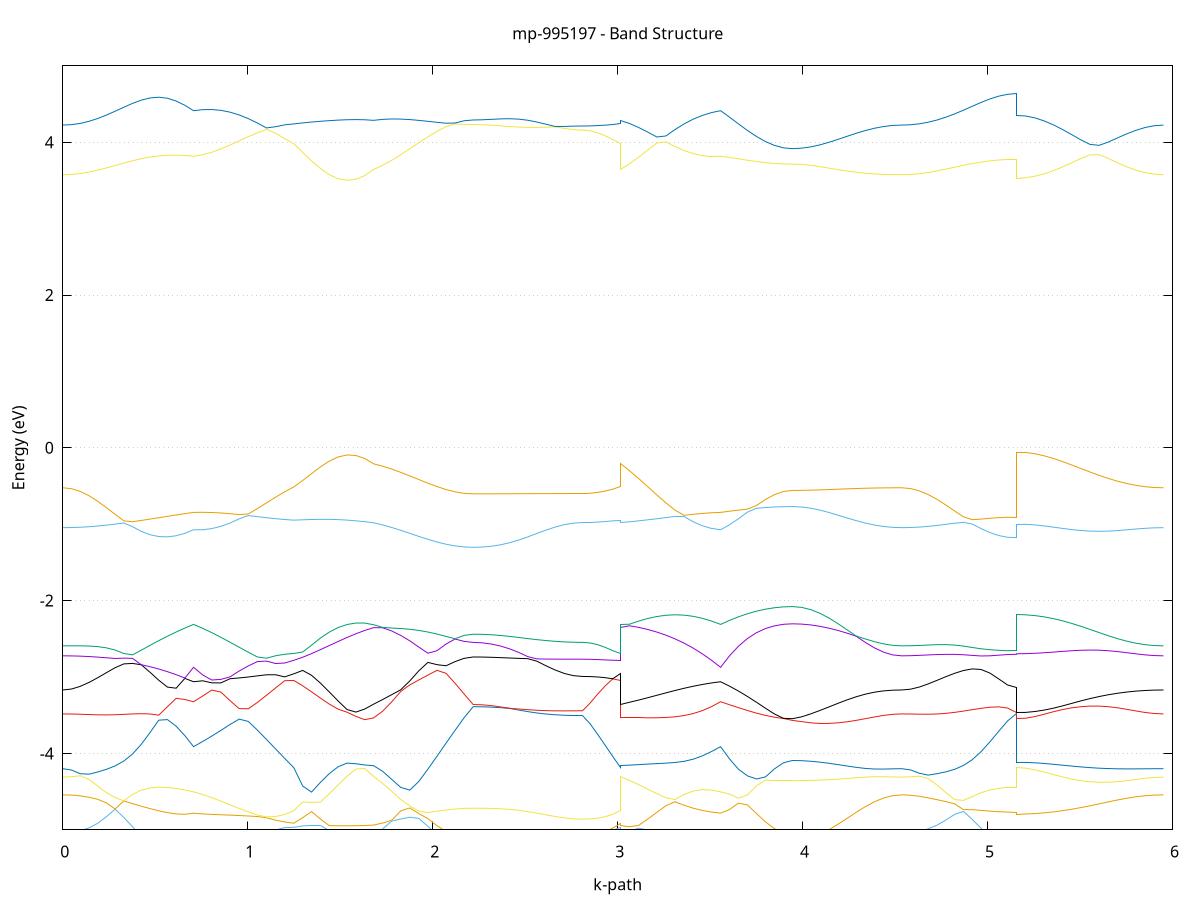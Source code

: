 set title 'mp-995197 - Band Structure'
set xlabel 'k-path'
set ylabel 'Energy (eV)'
set grid y
set yrange [-5:5]
set terminal png size 800,600
set output 'mp-995197_bands_gnuplot.png'
plot '-' using 1:2 with lines notitle, '-' using 1:2 with lines notitle, '-' using 1:2 with lines notitle, '-' using 1:2 with lines notitle, '-' using 1:2 with lines notitle, '-' using 1:2 with lines notitle, '-' using 1:2 with lines notitle, '-' using 1:2 with lines notitle, '-' using 1:2 with lines notitle, '-' using 1:2 with lines notitle, '-' using 1:2 with lines notitle, '-' using 1:2 with lines notitle, '-' using 1:2 with lines notitle, '-' using 1:2 with lines notitle, '-' using 1:2 with lines notitle, '-' using 1:2 with lines notitle, '-' using 1:2 with lines notitle, '-' using 1:2 with lines notitle, '-' using 1:2 with lines notitle, '-' using 1:2 with lines notitle, '-' using 1:2 with lines notitle, '-' using 1:2 with lines notitle, '-' using 1:2 with lines notitle, '-' using 1:2 with lines notitle, '-' using 1:2 with lines notitle, '-' using 1:2 with lines notitle, '-' using 1:2 with lines notitle, '-' using 1:2 with lines notitle, '-' using 1:2 with lines notitle, '-' using 1:2 with lines notitle, '-' using 1:2 with lines notitle, '-' using 1:2 with lines notitle, '-' using 1:2 with lines notitle, '-' using 1:2 with lines notitle, '-' using 1:2 with lines notitle, '-' using 1:2 with lines notitle, '-' using 1:2 with lines notitle, '-' using 1:2 with lines notitle, '-' using 1:2 with lines notitle, '-' using 1:2 with lines notitle, '-' using 1:2 with lines notitle, '-' using 1:2 with lines notitle, '-' using 1:2 with lines notitle, '-' using 1:2 with lines notitle, '-' using 1:2 with lines notitle, '-' using 1:2 with lines notitle, '-' using 1:2 with lines notitle, '-' using 1:2 with lines notitle, '-' using 1:2 with lines notitle, '-' using 1:2 with lines notitle, '-' using 1:2 with lines notitle, '-' using 1:2 with lines notitle
0.000000 -16.278036
0.047142 -16.274836
0.094285 -16.265336
0.141427 -16.249736
0.188569 -16.228536
0.235711 -16.202236
0.282854 -16.171836
0.329996 -16.138636
0.377138 -16.104436
0.424281 -16.071636
0.471423 -16.043236
0.518565 -16.022536
0.565707 -16.012436
0.612850 -16.014236
0.659992 -16.027336
0.707134 -16.049136
0.707134 -16.049136
0.756402 -16.034036
0.805670 -16.018936
0.854938 -16.004436
0.904206 -15.991436
0.953474 -15.980736
1.002742 -15.973236
1.052010 -15.969736
1.101278 -15.970536
1.150546 -15.975936
1.199814 -15.985736
1.249082 -15.999636
1.249082 -15.999636
1.297009 -16.034236
1.344936 -16.069236
1.392862 -16.101236
1.440789 -16.127836
1.488716 -16.147836
1.536643 -16.160336
1.584570 -16.164836
1.632497 -16.161136
1.680423 -16.149736
1.680423 -16.149736
1.729367 -16.135236
1.778310 -16.117836
1.827253 -16.098236
1.876197 -16.076736
1.925140 -16.054136
1.974083 -16.031436
2.023027 -16.009636
2.071970 -15.990236
2.120913 -15.974836
2.169856 -15.964736
2.218800 -15.961236
2.218800 -15.961236
2.268056 -15.960936
2.317311 -15.959836
2.366567 -15.958236
2.415823 -15.956036
2.465079 -15.953436
2.514335 -15.950636
2.563591 -15.947936
2.612846 -15.945336
2.662102 -15.943036
2.711358 -15.941336
2.760614 -15.940236
2.809870 -15.939936
2.809870 -15.939936
2.850817 -15.942736
2.891765 -15.950836
2.932712 -15.963636
2.973660 -15.980336
3.014607 -15.999636
3.014607 -16.149736
3.063875 -16.144636
3.113143 -16.139236
3.162411 -16.133336
3.211679 -16.126736
3.260947 -16.119236
3.310215 -16.110736
3.359483 -16.100936
3.408751 -16.089736
3.458019 -16.077336
3.507287 -16.063736
3.556555 -16.049136
3.556555 -16.049136
3.605076 -16.080336
3.653597 -16.114036
3.702118 -16.146936
3.750639 -16.176336
3.799160 -16.200636
3.847681 -16.218736
3.896203 -16.229836
3.944724 -16.233536
3.944724 -16.233536
3.993980 -16.234336
4.043235 -16.236636
4.092491 -16.240236
4.141747 -16.244936
4.191003 -16.250336
4.240259 -16.256136
4.289514 -16.261836
4.338770 -16.267136
4.388026 -16.271636
4.437282 -16.275036
4.486538 -16.277236
4.535794 -16.278036
4.535794 -16.278036
4.583515 -16.275136
4.631236 -16.266736
4.678958 -16.252836
4.726679 -16.233736
4.774401 -16.210136
4.822122 -16.182636
4.869843 -16.152236
4.917565 -16.120236
4.965286 -16.088436
5.013008 -16.059136
5.060729 -16.035236
5.108450 -16.019336
5.156172 -16.013736
5.156172 -16.164636
5.205861 -16.165836
5.255550 -16.169136
5.305239 -16.174636
5.354928 -16.181836
5.404617 -16.190636
5.454306 -16.200636
5.503995 -16.211436
5.553684 -16.222536
5.603373 -16.233536
5.653062 -16.244036
5.702750 -16.253636
5.752439 -16.262036
5.802128 -16.268836
5.851817 -16.273836
5.901506 -16.276936
5.951195 -16.278036
e
0.000000 -13.675336
0.047142 -13.807536
0.094285 -13.967336
0.141427 -14.121336
0.188569 -14.267336
0.235711 -14.404336
0.282854 -14.531136
0.329996 -14.645936
0.377138 -14.746936
0.424281 -14.831536
0.471423 -14.896636
0.518565 -14.938936
0.565707 -14.955336
0.612850 -14.944736
0.659992 -14.907736
0.707134 -14.846736
0.707134 -14.846736
0.756402 -14.881736
0.805670 -14.910736
0.854938 -14.932936
0.904206 -14.947936
0.953474 -14.955036
1.002742 -14.953536
1.052010 -14.943036
1.101278 -14.923136
1.150546 -14.894036
1.199814 -14.855936
1.249082 -14.809336
1.249082 -14.809336
1.297009 -14.699036
1.344936 -14.567336
1.392862 -14.417936
1.440789 -14.253636
1.488716 -14.076436
1.536643 -13.889536
1.584570 -13.762536
1.632497 -13.941036
1.680423 -14.129336
1.680423 -14.129336
1.729367 -14.258536
1.778310 -14.380136
1.827253 -14.493436
1.876197 -14.597836
1.925140 -14.692436
1.974083 -14.776236
2.023027 -14.848036
2.071970 -14.906336
2.120913 -14.949636
2.169856 -14.976436
2.218800 -14.985436
2.218800 -14.985436
2.268056 -14.985136
2.317311 -14.983936
2.366567 -14.982136
2.415823 -14.979836
2.465079 -14.977136
2.514335 -14.974136
2.563591 -14.971236
2.612846 -14.968436
2.662102 -14.966036
2.711358 -14.964236
2.760614 -14.963136
2.809870 -14.962736
2.809870 -14.962736
2.850817 -14.956136
2.891765 -14.936736
2.932712 -14.905136
2.973660 -14.862336
3.014607 -14.809336
3.014607 -14.129336
3.063875 -14.217436
3.113143 -14.301336
3.162411 -14.380736
3.211679 -14.455636
3.260947 -14.526036
3.310215 -14.591736
3.359483 -14.652736
3.408751 -14.708836
3.458019 -14.760036
3.507287 -14.806036
3.556555 -14.846736
3.556555 -14.846736
3.605076 -14.754136
3.653597 -14.639936
3.702118 -14.507836
3.750639 -14.360736
3.799160 -14.200536
3.847681 -14.029236
3.896203 -13.849136
3.944724 -13.696336
3.944724 -13.696336
3.993980 -13.696036
4.043235 -13.694936
4.092491 -13.693336
4.141747 -13.691136
4.191003 -13.688636
4.240259 -13.685936
4.289514 -13.683236
4.338770 -13.680636
4.388026 -13.678436
4.437282 -13.676736
4.486538 -13.675736
4.535794 -13.675336
4.535794 -13.675336
4.583515 -13.795636
4.631236 -13.944036
4.678958 -14.087936
4.726679 -14.225436
4.774401 -14.355636
4.822122 -14.477536
4.869843 -14.590036
4.917565 -14.691636
4.965286 -14.780536
5.013008 -14.854136
5.060729 -14.909936
5.108450 -14.944936
5.156172 -14.956836
5.156172 -13.758036
5.205861 -13.757236
5.255550 -13.754736
5.305239 -13.750836
5.354928 -13.745436
5.404617 -13.739036
5.454306 -13.731736
5.503995 -13.723936
5.553684 -13.715836
5.603373 -13.707836
5.653062 -13.700136
5.702750 -13.693136
5.752439 -13.687036
5.802128 -13.682036
5.851817 -13.678436
5.901506 -13.676136
5.951195 -13.675336
e
0.000000 -13.591236
0.047142 -13.452736
0.094285 -13.273936
0.141427 -13.088336
0.188569 -13.032036
0.235711 -13.035936
0.282854 -13.040836
0.329996 -13.046736
0.377138 -13.053836
0.424281 -13.061836
0.471423 -13.070836
0.518565 -13.080736
0.565707 -13.091236
0.612850 -13.102336
0.659992 -13.113636
0.707134 -13.124936
0.707134 -13.124936
0.756402 -13.122336
0.805670 -13.118836
0.854938 -13.114736
0.904206 -13.110136
0.953474 -13.105636
1.002742 -13.101336
1.052010 -13.097736
1.101278 -13.095036
1.150546 -13.093536
1.199814 -13.093436
1.249082 -13.094936
1.249082 -13.094936
1.297009 -13.093636
1.344936 -13.092836
1.392862 -13.092436
1.440789 -13.091936
1.488716 -13.297036
1.536643 -13.515536
1.584570 -13.654136
1.632497 -13.467136
1.680423 -13.249936
1.680423 -13.249936
1.729367 -13.089936
1.778310 -13.060636
1.827253 -13.050436
1.876197 -13.040736
1.925140 -13.031736
1.974083 -13.023736
2.023027 -13.016936
2.071970 -13.011336
2.120913 -13.007336
2.169856 -13.004836
2.218800 -13.004036
2.218800 -13.004036
2.268056 -13.005836
2.317311 -13.010936
2.366567 -13.019136
2.415823 -13.029736
2.465079 -13.041836
2.514335 -13.054736
2.563591 -13.067436
2.612846 -13.079136
2.662102 -13.089136
2.711358 -13.096736
2.760614 -13.101436
2.809870 -13.103036
2.809870 -13.103036
2.850817 -13.102736
2.891765 -13.101736
2.932712 -13.100136
2.973660 -13.097836
3.014607 -13.094936
3.014607 -13.249936
3.063875 -13.134936
3.113143 -13.095936
3.162411 -13.102936
3.211679 -13.109336
3.260947 -13.115036
3.310215 -13.119736
3.359483 -13.123336
3.408751 -13.125636
3.458019 -13.126736
3.507287 -13.126436
3.556555 -13.124936
3.556555 -13.124936
3.605076 -13.136636
3.653597 -13.147636
3.702118 -13.157736
3.750639 -13.166536
3.799160 -13.173736
3.847681 -13.241536
3.896203 -13.447236
3.944724 -13.608536
3.944724 -13.608536
3.993980 -13.608236
4.043235 -13.607336
4.092491 -13.605936
4.141747 -13.604136
4.191003 -13.602136
4.240259 -13.599836
4.289514 -13.597636
4.338770 -13.595536
4.388026 -13.593736
4.437282 -13.592336
4.486538 -13.591536
4.535794 -13.591236
4.535794 -13.591236
4.583515 -13.465636
4.631236 -13.301136
4.678958 -13.130336
4.726679 -13.038636
4.774401 -13.045136
4.822122 -13.052236
4.869843 -13.059436
4.917565 -13.066436
4.965286 -13.072836
5.013008 -13.078136
5.060729 -13.082236
5.108450 -13.084736
5.156172 -13.085536
5.156172 -13.662336
5.205861 -13.661636
5.255550 -13.659736
5.305239 -13.656536
5.354928 -13.652336
5.404617 -13.647036
5.454306 -13.641036
5.503995 -13.634436
5.553684 -13.627536
5.603373 -13.620536
5.653062 -13.613736
5.702750 -13.607536
5.752439 -13.601936
5.802128 -13.597436
5.851817 -13.594036
5.901506 -13.591936
5.951195 -13.591236
e
0.000000 -13.025236
0.047142 -13.025636
0.094285 -13.026936
0.141427 -13.029036
0.188569 -12.897536
0.235711 -12.702536
0.282854 -12.504036
0.329996 -12.302836
0.377138 -12.100136
0.424281 -11.897936
0.471423 -11.700336
0.518565 -11.521236
0.565707 -11.424736
0.612850 -11.513336
0.659992 -11.690636
0.707134 -11.888336
0.707134 -11.888336
0.756402 -11.764736
0.805670 -11.646436
0.854938 -11.539236
0.904206 -11.459636
0.953474 -11.443536
1.002742 -11.504536
1.052010 -11.605836
1.101278 -11.721836
1.150546 -11.842936
1.199814 -11.965736
1.249082 -12.088536
1.249082 -12.088536
1.297009 -12.339436
1.344936 -12.587636
1.392862 -12.831036
1.440789 -13.068036
1.488716 -13.091136
1.536643 -13.089936
1.584570 -13.087936
1.632497 -13.085136
1.680423 -13.081436
1.680423 -13.081436
1.729367 -13.071036
1.778310 -12.925236
1.827253 -12.756036
1.876197 -12.582936
1.925140 -12.406336
1.974083 -12.226836
2.023027 -12.045336
2.071970 -11.863236
2.120913 -11.683736
2.169856 -11.517036
2.218800 -11.423536
2.218800 -11.423536
2.268056 -11.424036
2.317311 -11.425636
2.366567 -11.428236
2.415823 -11.431536
2.465079 -11.435436
2.514335 -11.439536
2.563591 -11.443636
2.612846 -11.447436
2.662102 -11.450636
2.711358 -11.453136
2.760614 -11.454736
2.809870 -11.455236
2.809870 -11.455236
2.850817 -11.514736
2.891765 -11.640136
2.932712 -11.784936
2.973660 -11.935936
3.014607 -12.088536
3.014607 -13.081436
3.063875 -13.088736
3.113143 -13.017136
3.162411 -12.896836
3.211679 -12.774436
3.260947 -12.650136
3.310215 -12.524336
3.359483 -12.397436
3.408751 -12.269836
3.458019 -12.141936
3.507287 -12.014536
3.556555 -11.888336
3.556555 -11.888336
3.605076 -12.119736
3.653597 -12.351636
3.702118 -12.581236
3.750639 -12.806936
3.799160 -13.027436
3.847681 -13.179036
3.896203 -13.182336
3.944724 -13.183436
3.944724 -13.183436
3.993980 -13.180736
4.043235 -13.173036
4.092491 -13.160736
4.141747 -13.144636
4.191003 -13.125736
4.240259 -13.105336
4.289514 -13.084836
4.338770 -13.065636
4.388026 -13.048936
4.437282 -13.036136
4.486538 -13.028036
4.535794 -13.025236
4.535794 -13.025236
4.583515 -13.026136
4.631236 -13.028836
4.678958 -13.033036
4.726679 -12.954836
4.774401 -12.775536
4.822122 -12.592936
4.869843 -12.407636
4.917565 -12.220536
4.965286 -12.032636
5.013008 -11.846136
5.060729 -11.665336
5.108450 -11.504336
5.156172 -11.423036
5.156172 -13.066136
5.205861 -13.065736
5.255550 -13.064636
5.305239 -13.062736
5.354928 -13.060236
5.404617 -13.057236
5.454306 -13.053736
5.503995 -13.049936
5.553684 -13.045936
5.603373 -13.041936
5.653062 -13.038136
5.702750 -13.034536
5.752439 -13.031436
5.802128 -13.028836
5.851817 -13.026836
5.901506 -13.025636
5.951195 -13.025236
e
0.000000 -9.634036
0.047142 -9.636336
0.094285 -9.643136
0.141427 -9.653736
0.188569 -9.739336
0.235711 -9.884636
0.282854 -10.044736
0.329996 -10.216536
0.377138 -10.397336
0.424281 -10.583736
0.471423 -10.770336
0.518565 -10.942536
0.565707 -11.035536
0.612850 -10.946636
0.659992 -10.772436
0.707134 -10.581336
0.707134 -10.581336
0.756402 -10.704836
0.805670 -10.825636
0.854938 -10.937336
0.904206 -11.023136
0.953474 -11.046736
1.002742 -10.994336
1.052010 -10.902536
1.101278 -10.796936
1.150546 -10.687036
1.199814 -10.576236
1.249082 -10.466136
1.249082 -10.466136
1.297009 -10.240636
1.344936 -10.031236
1.392862 -9.845036
1.440789 -9.702836
1.488716 -9.672436
1.536643 -9.646136
1.584570 -9.626136
1.632497 -9.613736
1.680423 -9.609436
1.680423 -9.609436
1.729367 -9.692936
1.778310 -9.801736
1.827253 -9.925836
1.876197 -10.063236
1.925140 -10.212236
1.974083 -10.370836
2.023027 -10.537136
2.071970 -10.708536
2.120913 -10.881236
2.169856 -11.044036
2.218800 -11.136336
2.218800 -11.136336
2.268056 -11.135236
2.317311 -11.131936
2.366567 -11.126736
2.415823 -11.120236
2.465079 -11.112936
2.514335 -11.105336
2.563591 -11.098136
2.612846 -11.091636
2.662102 -11.086236
2.711358 -11.082236
2.760614 -11.079836
2.809870 -11.078936
2.809870 -11.078936
2.850817 -11.020036
2.891765 -10.896736
2.932712 -10.755636
2.973660 -10.610436
3.014607 -10.466136
3.014607 -9.609436
3.063875 -9.645036
3.113143 -9.697836
3.162411 -9.760836
3.211679 -9.834336
3.260947 -9.918036
3.310215 -10.011436
3.359483 -10.113436
3.408751 -10.222936
3.458019 -10.338536
3.507287 -10.458536
3.556555 -10.581336
3.556555 -10.581336
3.605076 -10.362036
3.653597 -10.149236
3.702118 -9.948336
3.750639 -9.764636
3.799160 -9.604436
3.847681 -9.553636
3.896203 -9.541636
3.944724 -9.537536
3.944724 -9.537536
3.993980 -9.539736
4.043235 -9.546036
4.092491 -9.555636
4.141747 -9.567436
4.191003 -9.580136
4.240259 -9.592836
4.289514 -9.604636
4.338770 -9.614836
4.388026 -9.623136
4.437282 -9.629136
4.486538 -9.632836
4.535794 -9.634036
4.535794 -9.634036
4.583515 -9.635736
4.631236 -9.640636
4.678958 -9.648936
4.726679 -9.699736
4.774401 -9.827536
4.822122 -9.969836
4.869843 -10.123636
4.917565 -10.286736
4.965286 -10.456536
5.013008 -10.630136
5.060729 -10.802336
5.108450 -10.958436
5.156172 -11.038136
5.156172 -9.639236
5.205861 -9.639236
5.255550 -9.639336
5.305239 -9.639336
5.354928 -9.639336
5.404617 -9.639236
5.454306 -9.639036
5.503995 -9.638636
5.553684 -9.638036
5.603373 -9.637436
5.653062 -9.636736
5.702750 -9.636036
5.752439 -9.635436
5.802128 -9.634836
5.851817 -9.634336
5.901506 -9.634136
5.951195 -9.634036
e
0.000000 -9.411336
0.047142 -9.437636
0.094285 -9.508836
0.141427 -9.612436
0.188569 -9.667236
0.235711 -9.682336
0.282854 -9.697836
0.329996 -9.712436
0.377138 -9.725036
0.424281 -9.734636
0.471423 -9.740236
0.518565 -9.741636
0.565707 -9.738336
0.612850 -9.730436
0.659992 -9.718036
0.707134 -9.701736
0.707134 -9.701736
0.756402 -9.722036
0.805670 -9.742336
0.854938 -9.761836
0.904206 -9.779836
0.953474 -9.795736
1.002742 -9.809036
1.052010 -9.818936
1.101278 -9.825036
1.150546 -9.826936
1.199814 -9.824336
1.249082 -9.817136
1.249082 -9.817136
1.297009 -9.794336
1.344936 -9.766236
1.392862 -9.734936
1.440789 -9.689536
1.488716 -9.573136
1.536643 -9.503836
1.584570 -9.486636
1.632497 -9.521036
1.680423 -9.601436
1.680423 -9.601436
1.729367 -9.615936
1.778310 -9.624936
1.827253 -9.636036
1.876197 -9.648236
1.925140 -9.660836
1.974083 -9.673036
2.023027 -9.684036
2.071970 -9.693236
2.120913 -9.700236
2.169856 -9.704536
2.218800 -9.706036
2.218800 -9.706036
2.268056 -9.708536
2.317311 -9.715836
2.366567 -9.727436
2.415823 -9.742436
2.465079 -9.759836
2.514335 -9.778336
2.563591 -9.796736
2.612846 -9.813736
2.662102 -9.828236
2.711358 -9.839336
2.760614 -9.846336
2.809870 -9.848636
2.809870 -9.848636
2.850817 -9.847336
2.891765 -9.843436
2.932712 -9.837036
2.973660 -9.828136
3.014607 -9.817136
3.014607 -9.601436
3.063875 -9.604136
3.113143 -9.601236
3.162411 -9.601136
3.211679 -9.604136
3.260947 -9.610236
3.310215 -9.619436
3.359483 -9.631536
3.408751 -9.646336
3.458019 -9.663236
3.507287 -9.681936
3.556555 -9.701736
3.556555 -9.701736
3.605076 -9.677636
3.653597 -9.650836
3.702118 -9.623036
3.750639 -9.596136
3.799160 -9.572436
3.847681 -9.475936
3.896203 -9.390336
3.944724 -9.359836
3.944724 -9.359836
3.993980 -9.360036
4.043235 -9.361136
4.092491 -9.363136
4.141747 -9.366736
4.191003 -9.371836
4.240259 -9.378336
4.289514 -9.385736
4.338770 -9.393436
4.388026 -9.400536
4.437282 -9.406236
4.486538 -9.410036
4.535794 -9.411336
4.535794 -9.411336
4.583515 -9.433936
4.631236 -9.495736
4.678958 -9.585936
4.726679 -9.657236
4.774401 -9.670236
4.822122 -9.683636
4.869843 -9.697336
4.917565 -9.710436
4.965286 -9.722336
5.013008 -9.732336
5.060729 -9.739836
5.108450 -9.744536
5.156172 -9.746036
5.156172 -9.491836
5.205861 -9.490736
5.255550 -9.487836
5.305239 -9.483136
5.354928 -9.476936
5.404617 -9.469836
5.454306 -9.462036
5.503995 -9.454036
5.553684 -9.446236
5.603373 -9.438736
5.653062 -9.431936
5.702750 -9.425936
5.752439 -9.420836
5.802128 -9.416736
5.851817 -9.413836
5.901506 -9.411936
5.951195 -9.411336
e
0.000000 -8.979136
0.047142 -8.965836
0.094285 -8.933036
0.141427 -8.892236
0.188569 -8.850236
0.235711 -8.809736
0.282854 -8.771736
0.329996 -8.736136
0.377138 -8.703036
0.424281 -8.672236
0.471423 -8.643936
0.518565 -8.618036
0.565707 -8.595036
0.612850 -8.575236
0.659992 -8.559236
0.707134 -8.547636
0.707134 -8.547636
0.756402 -8.557136
0.805670 -8.568836
0.854938 -8.582236
0.904206 -8.596336
0.953474 -8.610436
1.002742 -8.623836
1.052010 -8.635636
1.101278 -8.645336
1.150546 -8.652436
1.199814 -8.656736
1.249082 -8.658036
1.249082 -8.658036
1.297009 -8.677536
1.344936 -8.697536
1.392862 -8.716536
1.440789 -8.732336
1.488716 -8.741036
1.536643 -8.738736
1.584570 -8.723036
1.632497 -8.696336
1.680423 -8.664536
1.680423 -8.664536
1.729367 -8.648436
1.778310 -8.633236
1.827253 -8.619436
1.876197 -8.607436
1.925140 -8.597336
1.974083 -8.589136
2.023027 -8.582736
2.071970 -8.577936
2.120913 -8.574636
2.169856 -8.572736
2.218800 -8.572136
2.218800 -8.572136
2.268056 -8.572836
2.317311 -8.574936
2.366567 -8.578136
2.415823 -8.582336
2.465079 -8.587036
2.514335 -8.591936
2.563591 -8.596836
2.612846 -8.601136
2.662102 -8.604836
2.711358 -8.607636
2.760614 -8.609336
2.809870 -8.609936
2.809870 -8.609936
2.850817 -8.612036
2.891765 -8.618136
2.932712 -8.628136
2.973660 -8.641536
3.014607 -8.658036
3.014607 -8.664536
3.063875 -8.640536
3.113143 -8.618336
3.162411 -8.598236
3.211679 -8.580236
3.260947 -8.564736
3.310215 -8.552436
3.359483 -8.543736
3.408751 -8.538936
3.458019 -8.538036
3.507287 -8.541136
3.556555 -8.547636
3.556555 -8.547636
3.605076 -8.540236
3.653597 -8.540336
3.702118 -8.548536
3.750639 -8.565136
3.799160 -8.588636
3.847681 -8.615736
3.896203 -8.638736
3.944724 -8.648136
3.944724 -8.648136
3.993980 -8.654136
4.043235 -8.671536
4.092491 -8.699136
4.141747 -8.734636
4.191003 -8.775336
4.240259 -8.818336
4.289514 -8.860736
4.338770 -8.899736
4.388026 -8.932836
4.437282 -8.958036
4.486538 -8.973736
4.535794 -8.979136
4.535794 -8.979136
4.583515 -8.966336
4.631236 -8.933536
4.678958 -8.890636
4.726679 -8.844036
4.774401 -8.797036
4.822122 -8.751336
4.869843 -8.708136
4.917565 -8.668536
4.965286 -8.633936
5.013008 -8.605336
5.060729 -8.584036
5.108450 -8.570836
5.156172 -8.566336
5.156172 -8.773136
5.205861 -8.775036
5.255550 -8.780536
5.305239 -8.789536
5.354928 -8.801736
5.404617 -8.816636
5.454306 -8.833836
5.503995 -8.852636
5.553684 -8.872436
5.603373 -8.892536
5.653062 -8.912136
5.702750 -8.930536
5.752439 -8.946836
5.802128 -8.960336
5.851817 -8.970636
5.901506 -8.976936
5.951195 -8.979136
e
0.000000 -6.713036
0.047142 -6.704236
0.094285 -6.696436
0.141427 -6.749436
0.188569 -6.807136
0.235711 -6.862936
0.282854 -6.913136
0.329996 -6.955536
0.377138 -6.989136
0.424281 -7.013436
0.471423 -7.028136
0.518565 -7.033236
0.565707 -7.029036
0.612850 -7.015836
0.659992 -6.993836
0.707134 -6.963736
0.707134 -6.963736
0.756402 -6.962736
0.805670 -6.963136
0.854938 -6.964736
0.904206 -6.967036
0.953474 -6.969036
1.002742 -6.969536
1.052010 -6.967436
1.101278 -6.961836
1.150546 -6.951936
1.199814 -6.937336
1.249082 -6.917536
1.249082 -6.917536
1.297009 -6.881936
1.344936 -6.829836
1.392862 -6.760736
1.440789 -6.676136
1.488716 -6.639836
1.536643 -6.688236
1.584570 -6.712636
1.632497 -6.711236
1.680423 -6.744636
1.680423 -6.744636
1.729367 -6.840036
1.778310 -6.927236
1.827253 -7.003036
1.876197 -7.065936
1.925140 -7.115836
1.974083 -7.153336
2.023027 -7.179736
2.071970 -7.197236
2.120913 -7.207636
2.169856 -7.213036
2.218800 -7.214636
2.218800 -7.214636
2.268056 -7.211136
2.317311 -7.200636
2.366567 -7.183336
2.415823 -7.159636
2.465079 -7.130336
2.514335 -7.096736
2.563591 -7.060436
2.612846 -7.023836
2.662102 -6.990036
2.711358 -6.962336
2.760614 -6.944136
2.809870 -6.937736
2.809870 -6.937736
2.850817 -6.937236
2.891765 -6.935636
2.932712 -6.932436
2.973660 -6.926736
3.014607 -6.917536
3.014607 -6.744636
3.063875 -6.800036
3.113143 -6.848436
3.162411 -6.888436
3.211679 -6.919636
3.260947 -6.942236
3.310215 -6.957036
3.359483 -6.965036
3.408751 -6.967936
3.458019 -6.967636
3.507287 -6.965736
3.556555 -6.963736
3.556555 -6.963736
3.605076 -6.924336
3.653597 -6.875536
3.702118 -6.817936
3.750639 -6.752436
3.799160 -6.682036
3.847681 -6.669536
3.896203 -6.704536
3.944724 -6.716436
3.944724 -6.716436
3.993980 -6.719136
4.043235 -6.726336
4.092491 -6.735536
4.141747 -6.744236
4.191003 -6.750536
4.240259 -6.753436
4.289514 -6.752436
4.338770 -6.747536
4.388026 -6.739136
4.437282 -6.728436
4.486538 -6.718036
4.535794 -6.713036
4.535794 -6.713036
4.583515 -6.707136
4.631236 -6.704636
4.678958 -6.743336
4.726679 -6.794136
4.774401 -6.845336
4.822122 -6.892936
4.869843 -6.934736
4.917565 -6.969836
4.965286 -6.997936
5.013008 -7.019036
5.060729 -7.033736
5.108450 -7.042336
5.156172 -7.045136
5.156172 -6.743436
5.205861 -6.743136
5.255550 -6.742336
5.305239 -6.741236
5.354928 -6.739736
5.404617 -6.738036
5.454306 -6.736236
5.503995 -6.734236
5.553684 -6.732236
5.603373 -6.730036
5.653062 -6.727636
5.702750 -6.724936
5.752439 -6.721936
5.802128 -6.718936
5.851817 -6.716036
5.901506 -6.713836
5.951195 -6.713036
e
0.000000 -6.642836
0.047142 -6.657436
0.094285 -6.678136
0.141427 -6.635436
0.188569 -6.577536
0.235711 -6.506136
0.282854 -6.423336
0.329996 -6.331636
0.377138 -6.234036
0.424281 -6.135136
0.471423 -6.041736
0.518565 -5.966336
0.565707 -5.929436
0.612850 -5.948536
0.659992 -6.015236
0.707134 -6.106836
0.707134 -6.106836
0.756402 -6.042836
0.805670 -5.989136
0.854938 -5.950936
0.904206 -5.932236
0.953474 -5.933136
1.002742 -5.950536
1.052010 -5.980036
1.101278 -6.017636
1.150546 -6.060836
1.199814 -6.107936
1.249082 -6.157836
1.249082 -6.157836
1.297009 -6.270336
1.344936 -6.380736
1.392862 -6.482336
1.440789 -6.570036
1.488716 -6.583936
1.536643 -6.509736
1.584570 -6.515036
1.632497 -6.615136
1.680423 -6.683736
1.680423 -6.683736
1.729367 -6.646936
1.778310 -6.597636
1.827253 -6.536836
1.876197 -6.465836
1.925140 -6.386336
1.974083 -6.300236
2.023027 -6.210236
2.071970 -6.120636
2.120913 -6.038336
2.169856 -5.975736
2.218800 -5.951236
2.218800 -5.951236
2.268056 -5.950136
2.317311 -5.946936
2.366567 -5.942236
2.415823 -5.936736
2.465079 -5.931436
2.514335 -5.927236
2.563591 -5.924836
2.612846 -5.924736
2.662102 -5.926536
2.711358 -5.929336
2.760614 -5.931836
2.809870 -5.932836
2.809870 -5.932836
2.850817 -5.944836
2.891765 -5.978636
2.932712 -6.029036
2.973660 -6.090336
3.014607 -6.157836
3.014607 -6.683736
3.063875 -6.661736
3.113143 -6.632836
3.162411 -6.596836
3.211679 -6.553736
3.260947 -6.503636
3.310215 -6.447036
3.359483 -6.384636
3.408751 -6.317736
3.458019 -6.247536
3.507287 -6.176336
3.556555 -6.106836
3.556555 -6.106836
3.605076 -6.222436
3.653597 -6.337036
3.702118 -6.443136
3.750639 -6.536236
3.799160 -6.612636
3.847681 -6.612336
3.896203 -6.555936
3.944724 -6.532836
3.944724 -6.532836
3.993980 -6.531736
4.043235 -6.529436
4.092491 -6.528136
4.141747 -6.530036
4.191003 -6.536336
4.240259 -6.547236
4.289514 -6.562336
4.338770 -6.580536
4.388026 -6.600336
4.437282 -6.619936
4.486538 -6.636036
4.535794 -6.642836
4.535794 -6.642836
4.583515 -6.653536
4.631236 -6.666936
4.678958 -6.637736
4.726679 -6.588336
4.774401 -6.525736
4.822122 -6.452336
4.869843 -6.370136
4.917565 -6.281536
4.965286 -6.189436
5.013008 -6.098536
5.060729 -6.016136
5.108450 -5.954736
5.156172 -5.931236
5.156172 -6.526136
5.205861 -6.526936
5.255550 -6.529036
5.305239 -6.532736
5.354928 -6.537936
5.404617 -6.544536
5.454306 -6.552636
5.503995 -6.562136
5.553684 -6.572536
5.603373 -6.583836
5.653062 -6.595336
5.702750 -6.606936
5.752439 -6.617836
5.802128 -6.627636
5.851817 -6.635636
5.901506 -6.640936
5.951195 -6.642836
e
0.000000 -5.778736
0.047142 -5.759836
0.094285 -5.710336
0.141427 -5.646136
0.188569 -5.584836
0.235711 -5.538336
0.282854 -5.510536
0.329996 -5.499236
0.377138 -5.500036
0.424281 -5.509536
0.471423 -5.525236
0.518565 -5.545436
0.565707 -5.569136
0.612850 -5.595836
0.659992 -5.624936
0.707134 -5.656636
0.707134 -5.656636
0.756402 -5.624336
0.805670 -5.593736
0.854938 -5.565936
0.904206 -5.542136
0.953474 -5.523336
1.002742 -5.510336
1.052010 -5.503636
1.101278 -5.503436
1.150546 -5.509636
1.199814 -5.522136
1.249082 -5.540436
1.249082 -5.540436
1.297009 -5.565636
1.344936 -5.611636
1.392862 -5.685336
1.440789 -5.791336
1.488716 -5.921736
1.536643 -6.042136
1.584570 -6.083736
1.632497 -6.031236
1.680423 -5.955936
1.680423 -5.955936
1.729367 -5.906136
1.778310 -5.868436
1.827253 -5.842536
1.876197 -5.826536
1.925140 -5.817936
1.974083 -5.814436
2.023027 -5.814236
2.071970 -5.816136
2.120913 -5.818636
2.169856 -5.820636
2.218800 -5.821436
2.218800 -5.821436
2.268056 -5.818336
2.317311 -5.808836
2.366567 -5.792636
2.415823 -5.769836
2.465079 -5.740836
2.514335 -5.706936
2.563591 -5.670336
2.612846 -5.633936
2.662102 -5.601136
2.711358 -5.575336
2.760614 -5.558836
2.809870 -5.553236
2.809870 -5.553236
2.850817 -5.551936
2.891765 -5.548436
2.932712 -5.544136
2.973660 -5.540836
3.014607 -5.540436
3.014607 -5.955936
3.063875 -5.927936
3.113143 -5.903336
3.162411 -5.880636
3.211679 -5.858236
3.260947 -5.834936
3.310215 -5.809836
3.359483 -5.782536
3.408751 -5.753136
3.458019 -5.721936
3.507287 -5.689536
3.556555 -5.656636
3.556555 -5.656636
3.605076 -5.698136
3.653597 -5.743336
3.702118 -5.793436
3.750639 -5.849636
3.799160 -5.911836
3.847681 -5.975836
3.896203 -6.029536
3.944724 -6.051836
3.944724 -6.051836
3.993980 -6.047536
4.043235 -6.034836
4.092491 -6.014336
4.141747 -5.987236
4.191003 -5.955036
4.240259 -5.919836
4.289514 -5.884036
4.338770 -5.850136
4.388026 -5.820736
4.437282 -5.797936
4.486538 -5.783636
4.535794 -5.778736
4.535794 -5.778736
4.583515 -5.763436
4.631236 -5.723236
4.678958 -5.671436
4.726679 -5.623036
4.774401 -5.589436
4.822122 -5.575136
4.869843 -5.577836
4.917565 -5.592536
4.965286 -5.613336
5.013008 -5.635036
5.060729 -5.653336
5.108450 -5.664836
5.156172 -5.668636
5.156172 -6.054536
5.205861 -6.052736
5.255550 -6.047236
5.305239 -6.037836
5.354928 -6.024636
5.404617 -6.007536
5.454306 -5.986736
5.503995 -5.962736
5.553684 -5.936136
5.603373 -5.908136
5.653062 -5.879836
5.702750 -5.852636
5.752439 -5.828036
5.802128 -5.807336
5.851817 -5.791736
5.901506 -5.782036
5.951195 -5.778736
e
0.000000 -5.037536
0.047142 -5.031636
0.094285 -5.012436
0.141427 -4.975236
0.188569 -4.914736
0.235711 -4.829436
0.282854 -4.729836
0.329996 -4.839636
0.377138 -4.960236
0.424281 -5.081336
0.471423 -5.194336
0.518565 -5.286836
0.565707 -5.339136
0.612850 -5.336136
0.659992 -5.290136
0.707134 -5.230536
0.707134 -5.230536
0.756402 -5.261136
0.805670 -5.280836
0.854938 -5.283936
0.904206 -5.267036
0.953474 -5.230536
1.002742 -5.178736
1.052010 -5.117936
1.101278 -5.055636
1.150546 -5.002136
1.199814 -4.971936
1.249082 -4.968136
1.249082 -4.968136
1.297009 -4.948736
1.344936 -4.943536
1.392862 -4.943536
1.440789 -5.010536
1.488716 -5.115136
1.536643 -5.174136
1.584570 -5.190536
1.632497 -5.161336
1.680423 -5.079836
1.680423 -5.079836
1.729367 -4.988836
1.778310 -4.885736
1.827253 -4.859336
1.876197 -4.835636
1.925140 -4.850836
1.974083 -4.955536
2.023027 -5.067436
2.071970 -5.174536
2.120913 -5.269336
2.169856 -5.339336
2.218800 -5.366236
2.218800 -5.366236
2.268056 -5.359536
2.317311 -5.340036
2.366567 -5.309936
2.415823 -5.272436
2.465079 -5.231236
2.514335 -5.190636
2.563591 -5.161936
2.612846 -5.158236
2.662102 -5.152736
2.711358 -5.143536
2.760614 -5.133336
2.809870 -5.128336
2.809870 -5.128336
2.850817 -5.117736
2.891765 -5.088636
2.932712 -5.048336
2.973660 -5.005836
3.014607 -4.968136
3.014607 -5.079836
3.063875 -5.018036
3.113143 -4.980636
3.162411 -5.000036
3.211679 -5.019536
3.260947 -5.040236
3.310215 -5.063336
3.359483 -5.090236
3.408751 -5.121536
3.458019 -5.156836
3.507287 -5.194336
3.556555 -5.230536
3.556555 -5.230536
3.605076 -5.174936
3.653597 -5.144236
3.702118 -5.133736
3.750639 -5.133836
3.799160 -5.137936
3.847681 -5.142636
3.896203 -5.146036
3.944724 -5.147236
3.944724 -5.147236
3.993980 -5.137336
4.043235 -5.108136
4.092491 -5.061536
4.141747 -5.059736
4.191003 -5.059736
4.240259 -5.058436
4.289514 -5.055736
4.338770 -5.051636
4.388026 -5.046836
4.437282 -5.042136
4.486538 -5.038836
4.535794 -5.037536
4.535794 -5.037536
4.583515 -5.032836
4.631236 -5.017336
4.678958 -4.987536
4.726679 -4.939436
4.774401 -4.872736
4.822122 -4.798036
4.869843 -4.759636
4.917565 -4.865436
4.965286 -4.980136
5.013008 -5.089736
5.060729 -5.186236
5.108450 -5.256936
5.156172 -5.283836
5.156172 -5.172836
5.205861 -5.171536
5.255550 -5.167636
5.305239 -5.161136
5.354928 -5.152536
5.404617 -5.141936
5.454306 -5.129836
5.503995 -5.116736
5.553684 -5.103136
5.603373 -5.089736
5.653062 -5.077036
5.702750 -5.065536
5.752439 -5.055736
5.802128 -5.047936
5.851817 -5.042236
5.901506 -5.038736
5.951195 -5.037536
e
0.000000 -4.542736
0.047142 -4.546036
0.094285 -4.556036
0.141427 -4.573536
0.188569 -4.601136
0.235711 -4.648136
0.282854 -4.726836
0.329996 -4.622836
0.377138 -4.657936
0.424281 -4.691336
0.471423 -4.722736
0.518565 -4.751236
0.565707 -4.775336
0.612850 -4.792136
0.659992 -4.797036
0.707134 -4.782536
0.707134 -4.782536
0.756402 -4.792136
0.805670 -4.798636
0.854938 -4.803436
0.904206 -4.808136
0.953474 -4.813436
1.002742 -4.819736
1.052010 -4.826536
1.101278 -4.842836
1.150546 -4.873636
1.199814 -4.897736
1.249082 -4.914336
1.249082 -4.914336
1.297009 -4.841136
1.344936 -4.761936
1.392862 -4.860036
1.440789 -4.945336
1.488716 -4.947136
1.536643 -4.947836
1.584570 -4.946936
1.632497 -4.943836
1.680423 -4.938436
1.680423 -4.938436
1.729367 -4.912436
1.778310 -4.875436
1.827253 -4.752936
1.876197 -4.713936
1.925140 -4.788436
1.974083 -4.854536
2.023027 -4.945736
2.071970 -5.021636
2.120913 -5.078336
2.169856 -5.113236
2.218800 -5.125036
2.218800 -5.125036
2.268056 -5.126336
2.317311 -5.129936
2.366567 -5.135436
2.415823 -5.142036
2.465079 -5.148636
2.514335 -5.153536
2.563591 -5.148136
2.612846 -5.121236
2.662102 -5.101136
2.711358 -5.091036
2.760614 -5.089136
2.809870 -5.089936
2.809870 -5.089936
2.850817 -5.083036
2.891765 -5.062236
2.932712 -5.027136
2.973660 -4.977736
3.014607 -4.914336
3.014607 -4.938436
3.063875 -4.960236
3.113143 -4.943536
3.162411 -4.860336
3.211679 -4.772536
3.260947 -4.685136
3.310215 -4.633736
3.359483 -4.679436
3.408751 -4.717336
3.458019 -4.746736
3.507287 -4.767936
3.556555 -4.782536
3.556555 -4.782536
3.605076 -4.734536
3.653597 -4.651136
3.702118 -4.674536
3.750639 -4.787636
3.799160 -4.897136
3.847681 -4.983836
3.896203 -5.038336
3.944724 -5.056736
3.944724 -5.056736
3.993980 -5.057136
4.043235 -5.057936
4.092491 -5.058936
4.141747 -5.000236
4.191003 -4.928336
4.240259 -4.850436
4.289514 -4.771736
4.338770 -4.697936
4.388026 -4.634136
4.437282 -4.584836
4.486538 -4.553536
4.535794 -4.542736
4.535794 -4.542736
4.583515 -4.547736
4.631236 -4.561636
4.678958 -4.582136
4.726679 -4.606036
4.774401 -4.630736
4.822122 -4.660336
4.869843 -4.736136
4.917565 -4.737136
4.965286 -4.746036
5.013008 -4.755936
5.060729 -4.763536
5.108450 -4.768236
5.156172 -4.769836
5.156172 -4.795036
5.205861 -4.793236
5.255550 -4.787836
5.305239 -4.778836
5.354928 -4.766236
5.404617 -4.750436
5.454306 -4.731436
5.503995 -4.709736
5.553684 -4.685936
5.603373 -4.660736
5.653062 -4.634936
5.702750 -4.609936
5.752439 -4.587136
5.802128 -4.568236
5.851817 -4.554136
5.901506 -4.545636
5.951195 -4.542736
e
0.000000 -4.310436
0.047142 -4.305936
0.094285 -4.292636
0.141427 -4.339736
0.188569 -4.427336
0.235711 -4.513636
0.282854 -4.577836
0.329996 -4.621636
0.377138 -4.536936
0.424281 -4.480736
0.471423 -4.452136
0.518565 -4.443036
0.565707 -4.446736
0.612850 -4.459236
0.659992 -4.478336
0.707134 -4.503536
0.707134 -4.503536
0.756402 -4.538236
0.805670 -4.579936
0.854938 -4.625536
0.904206 -4.672736
0.953474 -4.719636
1.002742 -4.764636
1.052010 -4.806136
1.101278 -4.831236
1.150546 -4.826636
1.199814 -4.800436
1.249082 -4.750436
1.249082 -4.750436
1.297009 -4.635736
1.344936 -4.641036
1.392862 -4.636736
1.440789 -4.528536
1.488716 -4.412936
1.536643 -4.300236
1.584570 -4.205036
1.632497 -4.198636
1.680423 -4.300236
1.680423 -4.300236
1.729367 -4.393936
1.778310 -4.496236
1.827253 -4.604236
1.876197 -4.687336
1.925140 -4.756236
1.974083 -4.775836
2.023027 -4.756736
2.071970 -4.740236
2.120913 -4.727836
2.169856 -4.720036
2.218800 -4.717436
2.218800 -4.717436
2.268056 -4.718136
2.317311 -4.720436
2.366567 -4.725136
2.415823 -4.733136
2.465079 -4.745336
2.514335 -4.762036
2.563591 -4.782336
2.612846 -4.804636
2.662102 -4.826336
2.711358 -4.844536
2.760614 -4.856736
2.809870 -4.860936
2.809870 -4.860936
2.850817 -4.857736
2.891765 -4.847536
2.932712 -4.828336
2.973660 -4.796736
3.014607 -4.750436
3.014607 -4.300236
3.063875 -4.353336
3.113143 -4.409736
3.162411 -4.467836
3.211679 -4.525736
3.260947 -4.581736
3.310215 -4.604136
3.359483 -4.537036
3.408751 -4.492336
3.458019 -4.474236
3.507287 -4.480236
3.556555 -4.503536
3.556555 -4.503536
3.605076 -4.533336
3.653597 -4.585836
3.702118 -4.543336
3.750639 -4.425336
3.799160 -4.350636
3.847681 -4.355736
3.896203 -4.356736
3.944724 -4.356736
3.944724 -4.356736
3.993980 -4.356036
4.043235 -4.353736
4.092491 -4.349836
4.141747 -4.344436
4.191003 -4.337336
4.240259 -4.328736
4.289514 -4.319336
4.338770 -4.310636
4.388026 -4.305436
4.437282 -4.305536
4.486538 -4.308636
4.535794 -4.310436
4.535794 -4.310436
4.583515 -4.307236
4.631236 -4.298236
4.678958 -4.328436
4.726679 -4.414536
4.774401 -4.512436
4.822122 -4.605536
4.869843 -4.615236
4.917565 -4.565136
4.965286 -4.514136
5.013008 -4.478636
5.060729 -4.457236
5.108450 -4.445936
5.156172 -4.442536
5.156172 -4.185736
5.205861 -4.193436
5.255550 -4.214536
5.305239 -4.243836
5.354928 -4.276436
5.404617 -4.308036
5.454306 -4.335736
5.503995 -4.357336
5.553684 -4.371736
5.603373 -4.378436
5.653062 -4.377736
5.702750 -4.370236
5.752439 -4.357436
5.802128 -4.341736
5.851817 -4.326236
5.901506 -4.314736
5.951195 -4.310436
e
0.000000 -4.200436
0.047142 -4.217636
0.094285 -4.266536
0.141427 -4.271736
0.188569 -4.243836
0.235711 -4.208936
0.282854 -4.163836
0.329996 -4.100436
0.377138 -4.007936
0.424281 -3.881236
0.471423 -3.728036
0.518565 -3.565236
0.565707 -3.557636
0.612850 -3.644136
0.659992 -3.767836
0.707134 -3.912136
0.707134 -3.912136
0.756402 -3.844336
0.805670 -3.773236
0.854938 -3.698736
0.904206 -3.621536
0.953474 -3.551536
1.002742 -3.581636
1.052010 -3.694936
1.101278 -3.817236
1.150546 -3.941336
1.199814 -4.065236
1.249082 -4.187536
1.249082 -4.187536
1.297009 -4.426736
1.344936 -4.506736
1.392862 -4.379536
1.440789 -4.264936
1.488716 -4.175136
1.536643 -4.127036
1.584570 -4.135436
1.632497 -4.151736
1.680423 -4.160436
1.680423 -4.160436
1.729367 -4.234736
1.778310 -4.339636
1.827253 -4.445636
1.876197 -4.480936
1.925140 -4.366536
1.974083 -4.206836
2.023027 -4.037736
2.071970 -3.866936
2.120913 -3.698136
2.169856 -3.533736
2.218800 -3.388736
2.218800 -3.388736
2.268056 -3.390236
2.317311 -3.394636
2.366567 -3.401436
2.415823 -3.411336
2.465079 -3.432836
2.514335 -3.453236
2.563591 -3.470936
2.612846 -3.484636
2.662102 -3.494436
2.711358 -3.500636
2.760614 -3.503936
2.809870 -3.505036
2.809870 -3.505036
2.850817 -3.612036
2.891765 -3.750436
2.932712 -3.893936
2.973660 -4.040236
3.014607 -4.187536
3.014607 -4.160436
3.063875 -4.153836
3.113143 -4.146836
3.162411 -4.140136
3.211679 -4.133936
3.260947 -4.127636
3.310215 -4.119136
3.359483 -4.103836
3.408751 -4.075836
3.458019 -4.032136
3.507287 -3.975836
3.556555 -3.912136
3.556555 -3.912136
3.605076 -4.073136
3.653597 -4.208436
3.702118 -4.294336
3.750639 -4.334836
3.799160 -4.308236
3.847681 -4.202836
3.896203 -4.123836
3.944724 -4.092936
3.944724 -4.092936
3.993980 -4.095536
4.043235 -4.102836
4.092491 -4.114436
4.141747 -4.129536
4.191003 -4.146936
4.240259 -4.165136
4.289514 -4.182636
4.338770 -4.196836
4.388026 -4.204836
4.437282 -4.205436
4.486538 -4.202236
4.535794 -4.200436
4.535794 -4.200436
4.583515 -4.215836
4.631236 -4.259936
4.678958 -4.284036
4.726679 -4.266036
4.774401 -4.242136
4.822122 -4.208436
4.869843 -4.157836
4.917565 -4.081936
4.965286 -3.976836
5.013008 -3.848636
5.060729 -3.709536
5.108450 -3.575036
5.156172 -3.473036
5.156172 -4.116436
5.205861 -4.118036
5.255550 -4.123236
5.305239 -4.131636
5.354928 -4.142336
5.404617 -4.154136
5.454306 -4.166036
5.503995 -4.176936
5.553684 -4.186336
5.603373 -4.193736
5.653062 -4.198936
5.702750 -4.201836
5.752439 -4.202936
5.802128 -4.202636
5.851817 -4.201736
5.901506 -4.200836
5.951195 -4.200436
e
0.000000 -3.483236
0.047142 -3.484536
0.094285 -3.487836
0.141427 -3.491936
0.188569 -3.495236
0.235711 -3.496236
0.282854 -3.494136
0.329996 -3.489236
0.377138 -3.483436
0.424281 -3.480136
0.471423 -3.484236
0.518565 -3.499836
0.565707 -3.389136
0.612850 -3.279036
0.659992 -3.294636
0.707134 -3.323936
0.707134 -3.323936
0.756402 -3.249336
0.805670 -3.171036
0.854938 -3.197736
0.904206 -3.309336
0.953474 -3.413836
1.002742 -3.416136
1.052010 -3.333236
1.101278 -3.239636
1.150546 -3.143736
1.199814 -3.048836
1.249082 -3.045336
1.249082 -3.045336
1.297009 -3.115336
1.344936 -3.194136
1.392862 -3.275736
1.440789 -3.354536
1.488716 -3.421136
1.536643 -3.460736
1.584570 -3.515036
1.632497 -3.558536
1.680423 -3.535736
1.680423 -3.535736
1.729367 -3.448036
1.778310 -3.325736
1.827253 -3.189736
1.876197 -3.102936
1.925140 -3.038836
1.974083 -2.975236
2.023027 -2.913036
2.071970 -2.951836
2.120913 -3.082036
2.169856 -3.223136
2.218800 -3.360436
2.218800 -3.360436
2.268056 -3.364136
2.317311 -3.374836
2.366567 -3.391236
2.415823 -3.409836
2.465079 -3.419036
2.514335 -3.427836
2.563591 -3.435336
2.612846 -3.440536
2.662102 -3.443136
2.711358 -3.443536
2.760614 -3.442736
2.809870 -3.442236
2.809870 -3.442236
2.850817 -3.341936
2.891765 -3.224236
2.932712 -3.116136
2.973660 -3.024036
3.014607 -3.045336
3.014607 -3.535736
3.063875 -3.535136
3.113143 -3.535136
3.162411 -3.534936
3.211679 -3.533636
3.260947 -3.529736
3.310215 -3.520936
3.359483 -3.504736
3.408751 -3.478536
3.458019 -3.440136
3.507287 -3.388436
3.556555 -3.323936
3.556555 -3.323936
3.605076 -3.363536
3.653597 -3.401836
3.702118 -3.438836
3.750639 -3.473136
3.799160 -3.502836
3.847681 -3.526036
3.896203 -3.543536
3.944724 -3.567836
3.944724 -3.567836
3.993980 -3.583936
4.043235 -3.599736
4.092491 -3.607736
4.141747 -3.607636
4.191003 -3.600236
4.240259 -3.586536
4.289514 -3.567836
4.338770 -3.546036
4.388026 -3.523436
4.437282 -3.503136
4.486538 -3.488536
4.535794 -3.483236
4.535794 -3.483236
4.583515 -3.484436
4.631236 -3.486636
4.678958 -3.487336
4.726679 -3.484236
4.774401 -3.476036
4.822122 -3.463036
4.869843 -3.446236
4.917565 -3.427636
4.965286 -3.409736
5.013008 -3.395836
5.060729 -3.390936
5.108450 -3.406536
5.156172 -3.458736
5.156172 -3.547736
5.205861 -3.539836
5.255550 -3.518236
5.305239 -3.487936
5.354928 -3.455536
5.404617 -3.426736
5.454306 -3.404236
5.503995 -3.388736
5.553684 -3.380836
5.603373 -3.380936
5.653062 -3.388836
5.702750 -3.403436
5.752439 -3.423036
5.802128 -3.444436
5.851817 -3.464236
5.901506 -3.478136
5.951195 -3.483236
e
0.000000 -3.169836
0.047142 -3.157436
0.094285 -3.122636
0.141427 -3.071336
0.188569 -3.009836
0.235711 -2.943736
0.282854 -2.878436
0.329996 -2.828536
0.377138 -2.822336
0.424281 -2.839836
0.471423 -2.937536
0.518565 -3.041536
0.565707 -3.132036
0.612850 -3.146736
0.659992 -3.018136
0.707134 -3.062136
0.707134 -3.062136
0.756402 -3.049536
0.805670 -3.076436
0.854938 -3.077436
0.904206 -3.022436
0.953474 -3.012536
1.002742 -3.000136
1.052010 -2.985336
1.101278 -2.971236
1.150546 -2.970536
1.199814 -2.998436
1.249082 -2.958236
1.249082 -2.958236
1.297009 -2.914036
1.344936 -2.977836
1.392862 -3.079936
1.440789 -3.195436
1.488716 -3.313836
1.536643 -3.425336
1.584570 -3.459336
1.632497 -3.419236
1.680423 -3.355936
1.680423 -3.355936
1.729367 -3.294936
1.778310 -3.231536
1.827253 -3.167336
1.876197 -3.051336
1.925140 -2.918736
1.974083 -2.809036
2.023027 -2.838236
2.071970 -2.853236
2.120913 -2.798736
2.169856 -2.755836
2.218800 -2.737936
2.218800 -2.737936
2.268056 -2.739036
2.317311 -2.742036
2.366567 -2.746436
2.415823 -2.751436
2.465079 -2.756136
2.514335 -2.760136
2.563591 -2.793336
2.612846 -2.853436
2.662102 -2.908436
2.711358 -2.953136
2.760614 -2.982536
2.809870 -2.992836
2.809870 -2.992836
2.850817 -2.994436
2.891765 -2.999536
2.932712 -3.009036
2.973660 -3.023236
3.014607 -2.958236
3.014607 -3.355936
3.063875 -3.330736
3.113143 -3.302236
3.162411 -3.271536
3.211679 -3.239736
3.260947 -3.207836
3.310215 -3.176836
3.359483 -3.147636
3.408751 -3.121036
3.458019 -3.097736
3.507287 -3.078036
3.556555 -3.062136
3.556555 -3.062136
3.605076 -3.120136
3.653597 -3.184536
3.702118 -3.255136
3.750639 -3.330636
3.799160 -3.408736
3.847681 -3.483736
3.896203 -3.540836
3.944724 -3.545836
3.944724 -3.545836
3.993980 -3.521936
4.043235 -3.483436
4.092491 -3.439336
4.141747 -3.392336
4.191003 -3.344936
4.240259 -3.299636
4.289514 -3.259036
4.338770 -3.224936
4.388026 -3.199136
4.437282 -3.181936
4.486538 -3.172636
4.535794 -3.169836
4.535794 -3.169836
4.583515 -3.159636
4.631236 -3.131336
4.678958 -3.090736
4.726679 -3.043936
4.774401 -2.996036
4.822122 -2.951536
4.869843 -2.915036
4.917565 -2.893936
4.965286 -2.901736
5.013008 -2.949036
5.060729 -3.025736
5.108450 -3.104436
5.156172 -3.140736
5.156172 -3.467436
5.205861 -3.463436
5.255550 -3.451936
5.305239 -3.433536
5.354928 -3.408936
5.404617 -3.378936
5.454306 -3.345936
5.503995 -3.313236
5.553684 -3.282836
5.603373 -3.255836
5.653062 -3.232336
5.702750 -3.212736
5.752439 -3.197036
5.802128 -3.184936
5.851817 -3.176536
5.901506 -3.171536
5.951195 -3.169836
e
0.000000 -2.722936
0.047142 -2.723936
0.094285 -2.727036
0.141427 -2.732236
0.188569 -2.739536
0.235711 -2.748536
0.282854 -2.757136
0.329996 -2.753236
0.377138 -2.756536
0.424281 -2.839436
0.471423 -2.865036
0.518565 -2.895336
0.565707 -2.930236
0.612850 -2.969536
0.659992 -3.013536
0.707134 -2.872936
0.707134 -2.872936
0.756402 -2.972836
0.805670 -3.039636
0.854938 -3.031036
0.904206 -2.998036
0.953474 -2.922336
1.002742 -2.855236
1.052010 -2.798736
1.101278 -2.791636
1.150546 -2.823536
1.199814 -2.816936
1.249082 -2.781436
1.249082 -2.781436
1.297009 -2.741836
1.344936 -2.693936
1.392862 -2.642136
1.440789 -2.588536
1.488716 -2.534936
1.536643 -2.483036
1.584570 -2.434536
1.632497 -2.390936
1.680423 -2.354036
1.680423 -2.354036
1.729367 -2.355436
1.778310 -2.397136
1.827253 -2.455936
1.876197 -2.526736
1.925140 -2.608436
1.974083 -2.688636
2.023027 -2.656136
2.071970 -2.569236
2.120913 -2.502836
2.169856 -2.533536
2.218800 -2.547236
2.218800 -2.547236
2.268056 -2.552636
2.317311 -2.568436
2.366567 -2.594736
2.415823 -2.631536
2.465079 -2.678336
2.514335 -2.733436
2.563591 -2.763136
2.612846 -2.765136
2.662102 -2.766236
2.711358 -2.766736
2.760614 -2.766936
2.809870 -2.767036
2.809870 -2.767036
2.850817 -2.768336
2.891765 -2.772036
2.932712 -2.776636
2.973660 -2.780436
3.014607 -2.781436
3.014607 -2.354036
3.063875 -2.329436
3.113143 -2.350036
3.162411 -2.377536
3.211679 -2.411636
3.260947 -2.452636
3.310215 -2.500936
3.359483 -2.557236
3.408751 -2.622336
3.458019 -2.696736
3.507287 -2.780436
3.556555 -2.872936
3.556555 -2.872936
3.605076 -2.722336
3.653597 -2.596236
3.702118 -2.495836
3.750639 -2.420136
3.799160 -2.366036
3.847681 -2.330436
3.896203 -2.310236
3.944724 -2.303736
3.944724 -2.303736
3.993980 -2.307336
4.043235 -2.318236
4.092491 -2.336036
4.141747 -2.360436
4.191003 -2.390636
4.240259 -2.425636
4.289514 -2.466136
4.338770 -2.546636
4.388026 -2.618036
4.437282 -2.674336
4.486538 -2.710536
4.535794 -2.722936
4.535794 -2.722936
4.583515 -2.721236
4.631236 -2.716736
4.678958 -2.711136
4.726679 -2.706336
4.774401 -2.703736
4.822122 -2.704136
4.869843 -2.708636
4.917565 -2.717236
4.965286 -2.724836
5.013008 -2.722836
5.060729 -2.714236
5.108450 -2.706136
5.156172 -2.702836
5.156172 -2.695836
5.205861 -2.694236
5.255550 -2.689736
5.305239 -2.682836
5.354928 -2.674136
5.404617 -2.664836
5.454306 -2.656336
5.503995 -2.650036
5.553684 -2.647336
5.603373 -2.649236
5.653062 -2.656036
5.702750 -2.667236
5.752439 -2.681636
5.802128 -2.696836
5.851817 -2.710336
5.901506 -2.719636
5.951195 -2.722936
e
0.000000 -2.592236
0.047142 -2.592036
0.094285 -2.592136
0.141427 -2.594536
0.188569 -2.602036
0.235711 -2.618336
0.282854 -2.647236
0.329996 -2.692536
0.377138 -2.710136
0.424281 -2.648936
0.471423 -2.586036
0.518565 -2.524836
0.565707 -2.466436
0.612850 -2.411136
0.659992 -2.359436
0.707134 -2.311536
0.707134 -2.311536
0.756402 -2.362636
0.805670 -2.419436
0.854938 -2.480536
0.904206 -2.544636
0.953474 -2.610036
1.002742 -2.675236
1.052010 -2.737536
1.101278 -2.754336
1.150546 -2.722236
1.199814 -2.702136
1.249082 -2.692436
1.249082 -2.692436
1.297009 -2.672736
1.344936 -2.583736
1.392862 -2.490436
1.440789 -2.412136
1.488716 -2.352736
1.536643 -2.313036
1.584570 -2.293336
1.632497 -2.294036
1.680423 -2.315936
1.680423 -2.315936
1.729367 -2.350536
1.778310 -2.358936
1.827253 -2.365336
1.876197 -2.375636
1.925140 -2.390736
1.974083 -2.411236
2.023027 -2.437536
2.071970 -2.468836
2.120913 -2.499336
2.169856 -2.455136
2.218800 -2.439936
2.218800 -2.439936
2.268056 -2.441636
2.317311 -2.446936
2.366567 -2.456136
2.415823 -2.468536
2.465079 -2.482836
2.514335 -2.497336
2.563591 -2.511036
2.612846 -2.523036
2.662102 -2.533036
2.711358 -2.540436
2.760614 -2.544936
2.809870 -2.546536
2.809870 -2.546536
2.850817 -2.554236
2.891765 -2.576736
2.932712 -2.612036
2.973660 -2.655136
3.014607 -2.692436
3.014607 -2.315936
3.063875 -2.308936
3.113143 -2.268436
3.162411 -2.234336
3.211679 -2.208336
3.260947 -2.191736
3.310215 -2.185636
3.359483 -2.190336
3.408751 -2.205936
3.458019 -2.232036
3.507287 -2.267536
3.556555 -2.311536
3.556555 -2.311536
3.605076 -2.258736
3.653597 -2.212036
3.702118 -2.171836
3.750639 -2.138436
3.799160 -2.112336
3.847681 -2.093436
3.896203 -2.082036
3.944724 -2.078236
3.944724 -2.078236
3.993980 -2.088236
4.043235 -2.117536
4.092491 -2.164736
4.141747 -2.227136
4.191003 -2.301136
4.240259 -2.382436
4.289514 -2.463436
4.338770 -2.501636
4.388026 -2.537136
4.437282 -2.566236
4.486538 -2.585436
4.535794 -2.592236
4.535794 -2.592236
4.583515 -2.590736
4.631236 -2.586736
4.678958 -2.581336
4.726679 -2.576736
4.774401 -2.576036
4.822122 -2.581936
4.869843 -2.595536
4.917565 -2.613736
4.965286 -2.630736
5.013008 -2.642736
5.060729 -2.650536
5.108450 -2.655436
5.156172 -2.657236
5.156172 -2.182636
5.205861 -2.185936
5.255550 -2.196036
5.305239 -2.212536
5.354928 -2.235436
5.404617 -2.264036
5.454306 -2.297936
5.503995 -2.335936
5.553684 -2.376736
5.603373 -2.418736
5.653062 -2.459836
5.702750 -2.497836
5.752439 -2.530936
5.802128 -2.557536
5.851817 -2.576736
5.901506 -2.588336
5.951195 -2.592236
e
0.000000 -1.045136
0.047142 -1.043736
0.094285 -1.039636
0.141427 -1.032836
0.188569 -1.023636
0.235711 -1.012236
0.282854 -0.998836
0.329996 -0.983936
0.377138 -1.032436
0.424281 -1.094036
0.471423 -1.137536
0.518565 -1.161336
0.565707 -1.165636
0.612850 -1.151336
0.659992 -1.119636
0.707134 -1.072236
0.707134 -1.072236
0.756402 -1.072736
0.805670 -1.057336
0.854938 -1.027536
0.904206 -0.984536
0.953474 -0.930136
1.002742 -0.887036
1.052010 -0.901036
1.101278 -0.914736
1.150546 -0.927436
1.199814 -0.938336
1.249082 -0.946736
1.249082 -0.946736
1.297009 -0.942236
1.344936 -0.938436
1.392862 -0.936336
1.440789 -0.936636
1.488716 -0.939836
1.536643 -0.946036
1.584570 -0.955336
1.632497 -0.967136
1.680423 -0.980936
1.680423 -0.980936
1.729367 -1.009336
1.778310 -1.042536
1.827253 -1.079736
1.876197 -1.119236
1.925140 -1.159236
1.974083 -1.197736
2.023027 -1.232636
2.071970 -1.261836
2.120913 -1.283836
2.169856 -1.297536
2.218800 -1.302236
2.218800 -1.302236
2.268056 -1.298836
2.317311 -1.288236
2.366567 -1.269636
2.415823 -1.242436
2.465079 -1.207136
2.514335 -1.165636
2.563591 -1.120836
2.612846 -1.076736
2.662102 -1.037136
2.711358 -1.005736
2.760614 -0.985536
2.809870 -0.978636
2.809870 -0.978636
2.850817 -0.976936
2.891765 -0.972036
2.932712 -0.964736
2.973660 -0.955836
3.014607 -0.946736
3.014607 -0.980936
3.063875 -0.968836
3.113143 -0.956036
3.162411 -0.942436
3.211679 -0.928136
3.260947 -0.913236
3.310215 -0.898236
3.359483 -0.899436
3.408751 -0.968136
3.458019 -1.020336
3.507287 -1.055036
3.556555 -1.072236
3.556555 -1.072236
3.605076 -1.006836
3.653597 -0.928336
3.702118 -0.842036
3.750639 -0.790936
3.799160 -0.781536
3.847681 -0.774536
3.896203 -0.770236
3.944724 -0.768736
3.944724 -0.768736
3.993980 -0.774236
4.043235 -0.790036
4.092491 -0.814636
4.141747 -0.846036
4.191003 -0.881336
4.240259 -0.917836
4.289514 -0.952936
4.338770 -0.984336
4.388026 -1.010236
4.437282 -1.029436
4.486538 -1.041136
4.535794 -1.045136
4.535794 -1.045136
4.583515 -1.043136
4.631236 -1.037336
4.678958 -1.028036
4.726679 -1.015836
4.774401 -1.001736
4.822122 -0.986936
4.869843 -0.975236
4.917565 -0.998036
4.965286 -1.057636
5.013008 -1.109936
5.060729 -1.148336
5.108450 -1.171536
5.156172 -1.179336
5.156172 -0.997936
5.205861 -1.000836
5.255550 -1.009236
5.305239 -1.022136
5.354928 -1.037936
5.404617 -1.054536
5.454306 -1.069936
5.503995 -1.082236
5.553684 -1.090036
5.603373 -1.092636
5.653062 -1.090036
5.702750 -1.083136
5.752439 -1.073436
5.802128 -1.062936
5.851817 -1.053736
5.901506 -1.047336
5.951195 -1.045136
e
0.000000 -0.522836
0.047142 -0.534936
0.094285 -0.570436
0.141427 -0.626636
0.188569 -0.699236
0.235711 -0.782836
0.282854 -0.870736
0.329996 -0.956136
0.377138 -0.967736
0.424281 -0.950636
0.471423 -0.932936
0.518565 -0.914936
0.565707 -0.896836
0.612850 -0.879036
0.659992 -0.861736
0.707134 -0.845136
0.707134 -0.845136
0.756402 -0.844036
0.805670 -0.846636
0.854938 -0.852936
0.904206 -0.862236
0.953474 -0.873836
1.002742 -0.866336
1.052010 -0.795636
1.101278 -0.721236
1.150546 -0.646536
1.199814 -0.575436
1.249082 -0.511336
1.249082 -0.511336
1.297009 -0.427936
1.344936 -0.337736
1.392862 -0.249936
1.440789 -0.174136
1.488716 -0.119436
1.536643 -0.093236
1.584570 -0.099936
1.632497 -0.139936
1.680423 -0.209536
1.680423 -0.209536
1.729367 -0.240136
1.778310 -0.277936
1.827253 -0.321136
1.876197 -0.367636
1.925140 -0.415436
1.974083 -0.462636
2.023027 -0.506836
2.071970 -0.545536
2.120913 -0.576036
2.169856 -0.595636
2.218800 -0.602436
2.218800 -0.602436
2.268056 -0.602336
2.317311 -0.602136
2.366567 -0.601736
2.415823 -0.601236
2.465079 -0.600736
2.514335 -0.600236
2.563591 -0.599836
2.612846 -0.599436
2.662102 -0.599136
2.711358 -0.598936
2.760614 -0.598736
2.809870 -0.598736
2.809870 -0.598736
2.850817 -0.594936
2.891765 -0.583836
2.932712 -0.565736
2.973660 -0.541236
3.014607 -0.511336
3.014607 -0.209536
3.063875 -0.299336
3.113143 -0.400736
3.162411 -0.508136
3.211679 -0.616236
3.260947 -0.720236
3.310215 -0.815836
3.359483 -0.883536
3.408751 -0.870136
3.458019 -0.858736
3.507287 -0.850136
3.556555 -0.845136
3.556555 -0.845136
3.605076 -0.829736
3.653597 -0.815336
3.702118 -0.802336
3.750639 -0.755336
3.799160 -0.676136
3.847681 -0.612736
3.896203 -0.571736
3.944724 -0.557536
3.944724 -0.557536
3.993980 -0.556736
4.043235 -0.554436
4.092491 -0.550836
4.141747 -0.546436
4.191003 -0.541636
4.240259 -0.536936
4.289514 -0.532636
4.338770 -0.529136
4.388026 -0.526336
4.437282 -0.524336
4.486538 -0.523236
4.535794 -0.522836
4.535794 -0.522836
4.583515 -0.533136
4.631236 -0.563336
4.678958 -0.611636
4.726679 -0.674636
4.774401 -0.748336
4.822122 -0.827136
4.869843 -0.903036
4.917565 -0.940336
4.965286 -0.932836
5.013008 -0.922336
5.060729 -0.913936
5.108450 -0.908636
5.156172 -0.906836
5.156172 -0.055236
5.205861 -0.060836
5.255550 -0.077436
5.305239 -0.103936
5.354928 -0.138436
5.404617 -0.179236
5.454306 -0.223836
5.503995 -0.270236
5.553684 -0.316336
5.603373 -0.360336
5.653062 -0.400836
5.702750 -0.436736
5.752439 -0.467036
5.802128 -0.491236
5.851817 -0.508736
5.901506 -0.519336
5.951195 -0.522836
e
0.000000 3.575364
0.047142 3.579464
0.094285 3.591264
0.141427 3.610164
0.188569 3.634964
0.235711 3.664064
0.282854 3.695664
0.329996 3.727764
0.377138 3.758064
0.424281 3.784864
0.471423 3.806564
0.518565 3.821864
0.565707 3.830164
0.612850 3.831664
0.659992 3.826964
0.707134 3.817064
0.707134 3.817064
0.756402 3.836564
0.805670 3.869364
0.854938 3.912964
0.904206 3.963964
0.953474 4.018664
1.002742 4.073264
1.052010 4.124264
1.101278 4.168564
1.150546 4.118264
1.199814 4.047964
1.249082 3.979964
1.249082 3.979964
1.297009 3.867964
1.344936 3.756764
1.392862 3.656664
1.440789 3.576264
1.488716 3.522864
1.536643 3.501964
1.584570 3.515964
1.632497 3.564364
1.680423 3.643164
1.680423 3.643164
1.729367 3.698164
1.778310 3.763764
1.827253 3.837064
1.876197 3.915164
1.925140 3.994664
1.974083 4.071964
2.023027 4.143164
2.071970 4.204364
2.120913 4.240164
2.169856 4.234264
2.218800 4.232164
2.218800 4.232164
2.268056 4.229764
2.317311 4.223364
2.366567 4.214664
2.415823 4.205864
2.465079 4.198864
2.514335 4.194864
2.563591 4.194364
2.612846 4.197064
2.662102 4.201864
2.711358 4.181864
2.760614 4.164864
2.809870 4.158864
2.809870 4.158864
2.850817 4.149964
2.891765 4.124464
2.932712 4.085064
2.973660 4.035564
3.014607 3.979964
3.014607 3.643164
3.063875 3.717964
3.113143 3.804264
3.162411 3.897064
3.211679 3.991364
3.260947 4.004864
3.310215 3.944464
3.359483 3.892164
3.408751 3.851264
3.458019 3.824364
3.507287 3.812764
3.556555 3.817064
3.556555 3.817064
3.605076 3.801064
3.653597 3.783164
3.702118 3.764964
3.750639 3.748164
3.799160 3.733764
3.847681 3.722864
3.896203 3.716064
3.944724 3.713764
3.944724 3.713764
3.993980 3.709764
4.043235 3.698464
4.092491 3.681664
4.141747 3.662064
4.191003 3.641864
4.240259 3.623164
4.289514 3.607364
4.338770 3.594864
4.388026 3.585764
4.437282 3.579764
4.486538 3.576464
4.535794 3.575364
4.535794 3.575364
4.583515 3.578864
4.631236 3.588864
4.678958 3.604764
4.726679 3.625264
4.774401 3.648864
4.822122 3.673864
4.869843 3.698464
4.917565 3.721164
4.965286 3.740764
5.013008 3.756464
5.060729 3.767864
5.108450 3.774664
5.156172 3.776964
5.156172 3.529464
5.205861 3.536064
5.255550 3.555364
5.305239 3.586364
5.354928 3.627364
5.404617 3.676064
5.454306 3.730164
5.503995 3.786164
5.553684 3.834764
5.603373 3.838164
5.653062 3.788364
5.702750 3.730864
5.752439 3.678464
5.802128 3.634864
5.851817 3.602364
5.901506 3.582164
5.951195 3.575364
e
0.000000 4.224964
0.047142 4.230464
0.094285 4.246964
0.141427 4.274064
0.188569 4.310764
0.235711 4.355664
0.282854 4.406064
0.329996 4.458564
0.377138 4.508764
0.424281 4.551264
0.471423 4.580164
0.518565 4.589864
0.565707 4.576464
0.612850 4.539864
0.659992 4.483664
0.707134 4.413264
0.707134 4.413264
0.756402 4.426764
0.805670 4.428564
0.854938 4.417964
0.904206 4.394264
0.953474 4.357864
1.002742 4.309964
1.052010 4.252264
1.101278 4.187464
1.150546 4.203764
1.199814 4.228064
1.249082 4.240464
1.249082 4.240464
1.297009 4.253464
1.344936 4.264664
1.392862 4.274464
1.440789 4.282964
1.488716 4.290064
1.536643 4.294964
1.584570 4.296864
1.632497 4.294564
1.680423 4.287064
1.680423 4.287064
1.729367 4.299664
1.778310 4.304964
1.827253 4.303664
1.876197 4.296964
1.925140 4.286464
1.974083 4.273964
2.023027 4.261064
2.071970 4.249364
2.120913 4.251664
2.169856 4.281664
2.218800 4.291864
2.218800 4.291864
2.268056 4.294264
2.317311 4.300064
2.366567 4.306064
2.415823 4.308264
2.465079 4.302864
2.514335 4.288164
2.563591 4.264964
2.612846 4.236364
2.662102 4.207064
2.711358 4.207164
2.760614 4.211364
2.809870 4.212964
2.809870 4.212964
2.850817 4.214264
2.891765 4.218064
2.932712 4.224064
2.973660 4.231764
3.014607 4.240464
3.014607 4.287064
3.063875 4.246064
3.113143 4.193864
3.162411 4.133664
3.211679 4.069264
3.260947 4.082464
3.310215 4.166564
3.359483 4.240464
3.408751 4.302364
3.458019 4.351564
3.507287 4.388364
3.556555 4.413264
3.556555 4.413264
3.605076 4.328364
3.653597 4.239864
3.702118 4.153964
3.750639 4.075764
3.799160 4.009464
3.847681 3.959064
3.896203 3.927364
3.944724 3.916564
3.944724 3.916564
3.993980 3.922364
4.043235 3.939064
4.092491 3.965364
4.141747 3.999064
4.191003 4.037464
4.240259 4.077764
4.289514 4.117164
4.338770 4.153064
4.388026 4.183264
4.437282 4.205964
4.486538 4.220164
4.535794 4.224964
4.535794 4.224964
4.583515 4.229064
4.631236 4.241564
4.678958 4.262264
4.726679 4.291264
4.774401 4.328064
4.822122 4.371564
4.869843 4.420164
4.917565 4.471364
4.965286 4.521764
5.013008 4.567264
5.060729 4.603864
5.108450 4.627564
5.156172 4.635764
5.156172 4.352264
5.205861 4.343964
5.255550 4.319464
5.305239 4.280364
5.354928 4.228964
5.404617 4.168064
5.454306 4.101164
5.503995 4.032564
5.553684 3.972464
5.603373 3.959764
5.653062 4.003064
5.702750 4.057364
5.752439 4.109964
5.802128 4.156364
5.851817 4.193064
5.901506 4.216664
5.951195 4.224964
e
0.000000 5.084564
0.047142 5.084664
0.094285 5.084864
0.141427 5.085464
0.188569 5.087264
0.235711 5.091364
0.282854 5.099464
0.329996 5.113264
0.377138 5.134164
0.424281 5.163264
0.471423 5.201964
0.518565 5.252064
0.565707 5.315364
0.612850 5.392064
0.659992 5.480064
0.707134 5.574564
0.707134 5.574564
0.756402 5.534764
0.805670 5.507464
0.854938 5.495364
0.904206 5.500264
0.953474 5.521964
1.002742 5.558664
1.052010 5.606564
1.101278 5.661364
1.150546 5.718264
1.199814 5.772764
1.249082 5.820964
1.249082 5.820964
1.297009 5.912764
1.344936 5.987164
1.392862 6.036164
1.440789 6.061664
1.488716 6.071764
1.536643 6.075364
1.584570 6.079164
1.632497 6.086764
1.680423 6.096264
1.680423 6.096264
1.729367 6.092764
1.778310 6.078564
1.827253 6.048364
1.876197 5.995064
1.925140 5.923064
1.974083 5.845664
2.023027 5.772864
2.071970 5.710464
2.120913 5.662764
2.169856 5.632664
2.218800 5.622364
2.218800 5.622364
2.268056 5.640064
2.317311 5.690764
2.366567 5.766964
2.415823 5.854864
2.465079 5.928864
2.514335 5.952164
2.563591 5.910564
2.612846 5.832664
2.662102 5.750064
2.711358 5.681364
2.760614 5.636664
2.809870 5.621164
2.809870 5.621164
2.850817 5.631364
2.891765 5.660664
2.932712 5.705564
2.973660 5.761064
3.014607 5.820964
3.014607 6.096264
3.063875 6.097264
3.113143 6.082964
3.162411 6.051264
3.211679 6.001164
3.260947 5.938264
3.310215 5.871164
3.359483 5.804464
3.408751 5.740164
3.458019 5.679564
3.507287 5.623664
3.556555 5.574564
3.556555 5.574564
3.605076 5.679164
3.653597 5.769664
3.702118 5.746164
3.750639 5.658964
3.799160 5.589664
3.847681 5.539564
3.896203 5.509164
3.944724 5.498964
3.944724 5.498964
3.993980 5.490464
4.043235 5.466564
4.092491 5.430464
4.141747 5.385664
4.191003 5.335364
4.240259 5.282664
4.289514 5.230864
4.338770 5.183064
4.388026 5.142264
4.437282 5.110964
4.486538 5.091364
4.535794 5.084564
4.535794 5.084564
4.583515 5.085864
4.631236 5.089964
4.678958 5.097864
4.726679 5.111364
4.774401 5.132564
4.822122 5.163964
4.869843 5.208264
4.917565 5.267764
4.965286 5.344764
5.013008 5.440764
5.060729 5.556164
5.108450 5.689764
5.156172 5.809264
5.156172 6.257564
5.205861 6.210764
5.255550 6.119364
5.305239 6.014864
5.354928 5.904864
5.404617 5.793064
5.454306 5.683064
5.503995 5.577864
5.553684 5.480264
5.603373 5.392164
5.653062 5.314464
5.702750 5.247564
5.752439 5.191464
5.802128 5.146264
5.851817 5.112664
5.901506 5.091764
5.951195 5.084564
e
0.000000 6.729164
0.047142 6.737064
0.094285 6.760264
0.141427 6.797264
0.188569 6.844764
0.235711 6.897464
0.282854 6.945464
0.329996 6.973264
0.377138 6.961464
0.424281 6.899264
0.471423 6.794464
0.518565 6.663864
0.565707 6.521464
0.612850 6.376564
0.659992 6.234964
0.707134 6.100564
0.707134 6.100564
0.756402 6.129564
0.805670 6.168364
0.854938 6.217064
0.904206 6.275864
0.953474 6.344564
1.002742 6.422764
1.052010 6.508864
1.101278 6.600664
1.150546 6.693764
1.199814 6.780864
1.249082 6.846664
1.249082 6.846664
1.297009 6.860064
1.344936 6.849164
1.392862 6.813664
1.440789 6.758264
1.488716 6.691964
1.536643 6.624564
1.584570 6.564064
1.632497 6.516864
1.680423 6.445964
1.680423 6.445964
1.729367 6.376564
1.778310 6.302164
1.827253 6.235064
1.876197 6.189664
1.925140 6.167164
1.974083 6.158864
2.023027 6.158364
2.071970 6.162064
2.120913 6.167264
2.169856 6.171664
2.218800 6.173364
2.218800 6.173364
2.268056 6.176864
2.317311 6.188464
2.366567 6.210964
2.415823 6.247764
2.465079 6.301864
2.514335 6.374264
2.563591 6.462964
2.612846 6.563764
2.662102 6.669564
2.711358 6.770964
2.760614 6.851464
2.809870 6.884464
2.809870 6.884464
2.850817 6.882064
2.891765 6.875664
2.932712 6.866264
2.973660 6.855964
3.014607 6.846664
3.014607 6.445964
3.063875 6.356664
3.113143 6.273364
3.162411 6.202864
3.211679 6.152564
3.260947 6.123464
3.310215 6.105164
3.359483 6.083264
3.408751 6.072264
3.458019 6.071764
3.507287 6.081264
3.556555 6.100564
3.556555 6.100564
3.605076 5.968864
3.653597 5.850064
3.702118 5.827864
3.750639 5.848464
3.799160 5.845464
3.847681 5.834264
3.896203 5.824564
3.944724 5.820964
3.944724 5.820964
3.993980 5.831764
4.043235 5.863064
4.092491 5.911864
4.141747 5.975964
4.191003 6.053764
4.240259 6.144264
4.289514 6.245964
4.338770 6.356564
4.388026 6.471564
4.437282 6.584264
4.486538 6.681764
4.535794 6.729164
4.535794 6.729164
4.583515 6.723564
4.631236 6.711764
4.678958 6.700464
4.726679 6.692464
4.774401 6.686964
4.822122 6.681164
4.869843 6.668564
4.917565 6.634064
4.965286 6.543064
5.013008 6.385964
5.060729 6.203864
5.108450 6.024464
5.156172 5.888964
5.156172 6.431764
5.205861 6.472564
5.255550 6.545264
5.305239 6.615964
5.354928 6.672864
5.404617 6.708064
5.454306 6.721364
5.503995 6.721064
5.553684 6.716864
5.603373 6.715164
5.653062 6.718364
5.702750 6.725764
5.752439 6.734064
5.802128 6.738564
5.851817 6.736864
5.901506 6.731764
5.951195 6.729164
e
0.000000 6.931464
0.047142 6.940264
0.094285 6.965864
0.141427 7.004464
0.188569 7.049164
0.235711 7.088464
0.282854 7.109164
0.329996 7.104964
0.377138 7.076764
0.424281 6.989264
0.471423 6.854564
0.518565 6.725764
0.565707 6.613764
0.612850 6.520564
0.659992 6.447164
0.707134 6.394764
0.707134 6.394764
0.756402 6.515164
0.805670 6.651064
0.854938 6.797264
0.904206 6.945064
0.953474 7.075664
1.002742 7.151364
1.052010 7.150364
1.101278 7.108664
1.150546 7.058564
1.199814 7.012464
1.249082 6.973064
1.249082 6.973064
1.297009 6.916264
1.344936 6.889364
1.392862 6.881564
1.440789 6.872364
1.488716 6.840764
1.536643 6.777364
1.584570 6.684364
1.632497 6.569964
1.680423 6.487564
1.680423 6.487564
1.729367 6.548064
1.778310 6.611564
1.827253 6.677964
1.876197 6.746564
1.925140 6.816464
1.974083 6.885864
2.023027 6.952164
2.071970 7.011464
2.120913 7.059264
2.169856 7.090564
2.218800 7.101564
2.218800 7.101564
2.268056 7.069764
2.317311 6.984864
2.366567 6.869764
2.415823 6.751664
2.465079 6.663564
2.514335 6.645264
2.563591 6.711164
2.612846 6.831064
2.662102 6.969964
2.711358 7.105664
2.760614 7.223064
2.809870 7.288564
2.809870 7.288564
2.850817 7.242864
2.891765 7.166164
2.932712 7.091164
2.973660 7.025364
3.014607 6.973064
3.014607 6.487564
3.063875 6.393264
3.113143 6.311064
3.162411 6.241164
3.211679 6.183764
3.260947 6.138464
3.310215 6.113864
3.359483 6.124464
3.408751 6.157364
3.458019 6.213764
3.507287 6.293364
3.556555 6.394764
3.556555 6.394764
3.605076 6.344564
3.653597 6.326964
3.702118 6.355764
3.750639 6.431564
3.799160 6.535064
3.847681 6.642064
3.896203 6.727764
3.944724 6.762064
3.944724 6.762064
3.993980 6.782464
4.043235 6.842564
4.092491 6.938964
4.141747 7.065664
4.191003 7.212364
4.240259 7.355564
4.289514 7.376764
4.338770 7.262964
4.388026 7.149564
4.437282 7.051564
4.486538 6.971164
4.535794 6.931464
4.535794 6.931464
4.583515 6.948564
4.631236 6.993564
4.678958 7.055164
4.726679 7.122364
4.774401 7.182364
4.822122 7.215864
4.869843 7.138864
4.917565 6.972664
4.965286 6.847464
5.013008 6.787864
5.060729 6.760664
5.108450 6.746964
5.156172 6.742464
5.156172 6.916764
5.205861 6.924264
5.255550 6.945564
5.305239 6.976564
5.354928 7.009064
5.404617 7.033864
5.454306 7.051164
5.503995 7.062664
5.553684 7.065764
5.603373 7.057664
5.653062 7.038064
5.702750 7.010064
5.752439 6.979364
5.802128 6.953764
5.851817 6.938464
5.901506 6.932564
5.951195 6.931464
e
0.000000 7.826364
0.047142 7.810664
0.094285 7.767464
0.141427 7.706264
0.188569 7.636464
0.235711 7.561764
0.282854 7.469464
0.329996 7.342764
0.377138 7.202364
0.424281 7.121164
0.471423 7.113564
0.518565 7.140964
0.565707 7.199264
0.612850 7.286064
0.659992 7.396264
0.707134 7.521064
0.707134 7.521064
0.756402 7.549164
0.805670 7.573464
0.854938 7.583864
0.904206 7.575164
0.953474 7.561764
1.002742 7.589864
1.052010 7.691464
1.101278 7.814864
1.150546 7.685664
1.199814 7.553164
1.249082 7.432964
1.249082 7.432964
1.297009 7.370464
1.344936 7.320664
1.392862 7.293064
1.440789 7.292864
1.488716 7.321364
1.536643 7.377864
1.584570 7.461664
1.632497 7.571064
1.680423 7.702564
1.680423 7.702564
1.729367 7.768364
1.778310 7.846964
1.827253 7.933064
1.876197 8.018364
1.925140 8.092764
1.974083 8.117264
2.023027 8.048064
2.071970 7.980864
2.120913 7.925064
2.169856 7.888364
2.218800 7.875464
2.218800 7.875464
2.268056 7.878664
2.317311 7.883764
2.366567 7.882564
2.415823 7.869464
2.465079 7.841664
2.514335 7.797364
2.563591 7.737864
2.612846 7.668164
2.662102 7.594464
2.711358 7.520464
2.760614 7.447164
2.809870 7.397764
2.809870 7.397764
2.850817 7.399764
2.891765 7.405364
2.932712 7.413564
2.973660 7.423264
3.014607 7.432964
3.014607 7.702564
3.063875 7.831364
3.113143 7.882864
3.162411 7.771564
3.211679 7.675664
3.260947 7.598664
3.310215 7.541664
3.359483 7.504264
3.408751 7.485764
3.458019 7.484264
3.507287 7.497364
3.556555 7.521064
3.556555 7.521064
3.605076 7.644664
3.653597 7.738264
3.702118 7.755064
3.750639 7.693664
3.799160 7.598064
3.847681 7.499664
3.896203 7.421164
3.944724 7.389564
3.944724 7.389564
3.993980 7.406364
4.043235 7.455864
4.092491 7.535364
4.141747 7.640564
4.191003 7.765064
4.240259 7.622564
4.289514 7.595964
4.338770 7.702164
4.388026 7.785164
4.437282 7.822464
4.486538 7.828164
4.535794 7.826364
4.535794 7.826264
4.583515 7.812264
4.631236 7.771664
4.678958 7.707064
4.726679 7.617964
4.774401 7.498664
4.822122 7.351064
4.869843 7.262064
4.917565 7.241564
4.965286 7.215564
5.013008 7.188664
5.060729 7.166864
5.108450 7.153264
5.156172 7.148764
5.156172 7.213564
5.205861 7.208664
5.255550 7.196364
5.305239 7.185964
5.354928 7.194564
5.404617 7.240264
5.454306 7.323964
5.503995 7.434064
5.553684 7.558964
5.603373 7.686464
5.653062 7.795564
5.702750 7.854464
5.752439 7.861664
5.802128 7.849164
5.851817 7.836364
5.901506 7.828664
5.951195 7.826264
e
0.000000 8.434564
0.047142 8.417364
0.094285 8.360764
0.141427 8.259764
0.188569 8.125564
0.235711 7.987864
0.282854 7.892464
0.329996 7.877564
0.377138 7.905964
0.424281 7.914464
0.471423 7.973664
0.518565 8.063664
0.565707 8.166764
0.612850 8.269264
0.659992 8.361164
0.707134 8.435564
0.707134 8.435564
0.756402 8.386764
0.805670 8.332864
0.854938 8.246664
0.904206 8.172864
0.953474 8.119064
1.002742 8.038164
1.052010 7.933464
1.101278 7.831564
1.150546 7.903164
1.199814 7.887364
1.249082 7.869864
1.249082 7.869864
1.297009 7.892264
1.344936 7.856764
1.392862 7.825164
1.440789 7.826464
1.488716 7.870264
1.536643 7.949164
1.584570 8.039264
1.632497 8.102864
1.680423 8.107664
1.680423 8.107664
1.729367 8.156364
1.778310 8.200564
1.827253 8.224164
1.876197 8.216064
1.925140 8.177264
1.974083 8.147764
2.023027 8.182464
2.071970 8.202364
2.120913 8.213364
2.169856 8.218864
2.218800 8.220464
2.218800 8.220464
2.268056 8.224064
2.317311 8.234664
2.366567 8.252064
2.415823 8.274564
2.465079 8.293764
2.514335 8.229664
2.563591 8.051164
2.612846 7.871864
2.662102 7.710264
2.711358 7.573564
2.760614 7.473864
2.809870 7.434964
2.809870 7.434964
2.850817 7.485464
2.891765 7.577064
2.932712 7.677264
2.973660 7.778264
3.014607 7.869864
3.014607 8.107664
3.063875 8.000864
3.113143 7.969264
3.162411 8.110864
3.211679 8.248064
3.260947 8.368164
3.310215 8.457064
3.359483 8.506864
3.408751 8.520964
3.458019 8.508164
3.507287 8.477464
3.556555 8.435564
3.556555 8.435564
3.605076 8.430164
3.653597 8.345564
3.702118 8.348664
3.750639 8.433964
3.799160 8.547764
3.847681 8.650064
3.896203 8.718264
3.944724 8.731164
3.944724 8.731164
3.993980 8.641764
4.043235 8.436864
4.092491 8.210664
4.141747 7.990564
4.191003 7.788964
4.240259 7.900364
4.289514 8.036264
4.338770 8.161664
4.388026 8.268364
4.437282 8.352864
4.486538 8.411864
4.535794 8.434564
4.535794 8.434564
4.583515 8.416764
4.631236 8.360164
4.678958 8.264264
4.726679 8.146064
4.774401 8.038864
4.822122 7.971064
4.869843 7.941264
4.917565 7.920864
4.965286 7.893064
5.013008 7.863864
5.060729 7.840564
5.108450 7.826064
5.156172 7.821164
5.156172 8.189664
5.205861 8.181764
5.255550 8.163364
5.305239 8.144164
5.354928 8.131764
5.404617 8.128364
5.454306 8.131864
5.503995 8.137364
5.553684 8.139164
5.603373 8.137364
5.653062 8.147764
5.702750 8.202664
5.752439 8.303764
5.802128 8.404564
5.851817 8.445664
5.901506 8.440364
5.951195 8.434564
e
0.000000 8.759064
0.047142 8.717664
0.094285 8.615064
0.141427 8.481764
0.188569 8.336264
0.235711 8.191064
0.282854 8.059064
0.329996 7.957464
0.377138 7.932964
0.424281 8.030064
0.471423 8.149964
0.518565 8.281964
0.565707 8.418764
0.612850 8.549564
0.659992 8.627964
0.707134 8.551264
0.707134 8.551264
0.756402 8.445664
0.805670 8.341064
0.854938 8.273364
0.904206 8.206164
0.953474 8.128664
1.002742 8.072164
1.052010 8.023964
1.101278 7.984064
1.150546 8.035964
1.199814 8.173964
1.249082 8.209464
1.249082 8.209464
1.297009 8.308064
1.344936 8.474664
1.392862 8.656964
1.440789 8.797264
1.488716 8.857964
1.536643 8.813564
1.584570 8.732064
1.632497 8.679164
1.680423 8.680264
1.680423 8.680264
1.729367 8.718564
1.778310 8.720864
1.827253 8.652564
1.876197 8.616764
1.925140 8.617564
1.974083 8.656464
2.023027 8.727164
2.071970 8.817664
2.120913 8.916664
2.169856 9.011164
2.218800 9.060964
2.218800 9.060964
2.268056 8.986564
2.317311 8.833764
2.366567 8.665364
2.415823 8.505864
2.465079 8.366064
2.514335 8.252364
2.563591 8.166464
2.612846 8.105164
2.662102 8.062164
2.711358 8.032764
2.760614 8.014964
2.809870 8.008964
2.809870 8.008964
2.850817 8.019064
2.891765 8.048564
2.932712 8.094264
2.973660 8.150764
3.014607 8.209464
3.014607 8.680264
3.063875 8.674364
3.113143 8.677964
3.162411 8.693664
3.211679 8.723864
3.260947 8.769264
3.310215 8.827464
3.359483 8.884364
3.408751 8.859964
3.458019 8.759964
3.507287 8.655464
3.556555 8.551264
3.556555 8.551264
3.605076 8.502864
3.653597 8.556764
3.702118 8.599964
3.750639 8.636264
3.799160 8.668864
3.847681 8.698564
3.896203 8.721864
3.944724 8.741864
3.944724 8.741864
3.993980 8.727664
4.043235 8.718164
4.092491 8.705264
4.141747 8.692964
4.191003 8.685964
4.240259 8.689264
4.289514 8.706264
4.338770 8.736064
4.388026 8.766864
4.437282 8.778964
4.486538 8.768464
4.535794 8.759064
4.535794 8.759064
4.583515 8.729464
4.631236 8.655364
4.678958 8.561864
4.726679 8.464064
4.774401 8.371464
4.822122 8.295864
4.869843 8.256964
4.917565 8.278064
4.965286 8.360564
5.013008 8.484564
5.060729 8.632064
5.108450 8.790964
5.156172 8.916964
5.156172 8.424864
5.205861 8.430364
5.255550 8.443164
5.305239 8.457764
5.354928 8.471164
5.404617 8.484364
5.454306 8.500564
5.503995 8.523764
5.553684 8.557064
5.603373 8.598764
5.653062 8.634864
5.702750 8.642364
5.752439 8.624164
5.802128 8.613264
5.851817 8.656364
5.901506 8.727064
5.951195 8.759064
e
0.000000 9.306464
0.047142 9.335964
0.094285 9.388264
0.141427 9.338264
0.188569 9.334264
0.235711 9.362264
0.282854 9.408864
0.329996 9.465064
0.377138 9.523964
0.424281 9.575464
0.471423 9.559964
0.518565 9.398764
0.565707 9.210164
0.612850 9.030664
0.659992 8.910864
0.707134 8.957264
0.707134 8.957264
0.756402 8.848764
0.805670 8.732164
0.854938 8.621064
0.904206 8.521264
0.953474 8.438164
1.002742 8.376864
1.052010 8.335864
1.101278 8.305764
1.150546 8.279164
1.199814 8.271264
1.249082 8.384564
1.249082 8.384564
1.297009 8.489464
1.344936 8.610864
1.392862 8.730564
1.440789 8.848564
1.488716 8.933064
1.536643 9.003564
1.584570 9.064864
1.632497 9.100864
1.680423 8.940964
1.680423 8.940964
1.729367 8.818064
1.778310 8.765664
1.827253 8.821864
1.876197 8.895264
1.925140 8.991064
1.974083 9.107464
2.023027 9.221364
2.071970 9.203664
2.120913 9.166664
2.169856 9.144064
2.218800 9.136564
2.218800 9.136564
2.268056 9.171464
2.317311 9.132064
2.366567 8.934964
2.415823 8.718864
2.465079 8.510064
2.514335 8.398364
2.563591 8.419364
2.612846 8.461364
2.662102 8.505064
2.711358 8.543264
2.760614 8.569764
2.809870 8.579264
2.809870 8.579264
2.850817 8.568064
2.891765 8.535964
2.932712 8.487764
2.973660 8.431564
3.014607 8.384564
3.014607 8.940964
3.063875 8.897464
3.113143 8.876264
3.162411 8.879864
3.211679 8.911364
3.260947 8.976064
3.310215 9.079964
3.359483 9.039664
3.408751 9.010464
3.458019 9.042964
3.507287 9.030764
3.556555 8.957264
3.556555 8.957264
3.605076 9.102364
3.653597 9.242764
3.702118 9.352664
3.750639 9.428764
3.799160 9.360764
3.847681 9.266164
3.896203 9.201064
3.944724 9.177364
3.944724 9.177364
3.993980 9.213864
4.043235 9.251164
4.092491 9.257764
4.141747 9.243964
4.191003 9.218464
4.240259 9.187864
4.289514 9.160464
4.338770 9.149764
4.388026 9.170064
4.437282 9.222064
4.486538 9.280464
4.535794 9.306464
4.535794 9.306464
4.583515 9.321364
4.631236 9.348764
4.678958 9.311264
4.726679 9.288564
4.774401 9.294764
4.822122 9.322164
4.869843 9.365264
4.917565 9.419964
4.965286 9.470064
5.013008 9.416664
5.060729 9.292864
5.108450 9.141064
5.156172 9.016264
5.156172 9.263364
5.205861 9.226064
5.255550 9.165464
5.305239 9.122864
5.354928 9.100364
5.404617 9.086364
5.454306 9.066664
5.503995 9.031464
5.553684 8.982464
5.603373 8.934964
5.653062 8.914464
5.702750 8.948264
5.752439 9.035064
5.802128 9.154364
5.851817 9.289564
5.901506 9.322964
5.951195 9.306464
e
0.000000 9.466764
0.047142 9.475464
0.094285 9.395964
0.141427 9.445664
0.188569 9.487464
0.235711 9.535764
0.282854 9.596764
0.329996 9.673064
0.377138 9.765764
0.424281 9.837964
0.471423 9.714364
0.518565 9.726564
0.565707 9.757664
0.612850 9.780364
0.659992 9.794964
0.707134 9.806964
0.707134 9.806964
0.756402 9.920164
0.805670 10.038064
0.854938 10.055764
0.904206 10.021364
0.953474 9.984164
1.002742 9.949564
1.052010 9.919564
1.101278 9.894864
1.150546 9.877164
1.199814 9.868664
1.249082 9.871364
1.249082 9.871364
1.297009 9.807964
1.344936 9.746964
1.392862 9.682464
1.440789 9.606364
1.488716 9.511364
1.536643 9.393764
1.584570 9.254964
1.632497 9.116164
1.680423 9.168664
1.680423 9.168664
1.729367 9.218764
1.778310 9.312264
1.827253 9.456664
1.876197 9.564864
1.925140 9.451764
1.974083 9.354664
2.023027 9.299064
2.071970 9.406564
2.120913 9.539264
2.169856 9.399664
2.218800 9.334864
2.218800 9.334864
2.268056 9.278664
2.317311 9.261564
2.366567 9.395864
2.415823 9.561264
2.465079 9.744964
2.514335 9.936264
2.563591 10.125264
2.612846 10.300964
2.662102 10.222164
2.711358 10.149464
2.760614 10.098564
2.809870 10.080264
2.809870 10.080264
2.850817 10.069764
2.891765 10.039664
2.932712 9.993664
2.973660 9.936064
3.014607 9.871364
3.014607 9.168664
3.063875 9.230364
3.113143 9.316664
3.162411 9.399664
3.211679 9.412464
3.260947 9.299664
3.310215 9.160664
3.359483 9.223464
3.408751 9.397664
3.458019 9.588964
3.507287 9.729364
3.556555 9.806964
3.556555 9.806964
3.605076 9.803864
3.653597 9.722664
3.702118 9.597864
3.750639 9.474364
3.799160 9.485664
3.847681 9.537564
3.896203 9.581664
3.944724 9.599764
3.944724 9.599764
3.993980 9.596564
4.043235 9.586864
4.092491 9.569964
4.141747 9.545364
4.191003 9.512264
4.240259 9.470964
4.289514 9.423364
4.338770 9.376964
4.388026 9.348464
4.437282 9.359964
4.486538 9.414864
4.535794 9.466764
4.535794 9.466764
4.583515 9.444864
4.631236 9.372664
4.678958 9.379364
4.726679 9.403064
4.774401 9.430464
4.822122 9.463264
4.869843 9.497664
4.917565 9.520464
4.965286 9.520864
5.013008 9.571464
5.060729 9.638164
5.108450 9.688364
5.156172 9.707064
5.156172 9.662864
5.205861 9.740764
5.255550 9.857964
5.305239 9.862264
5.354928 9.860964
5.404617 9.856764
5.454306 9.845364
5.503995 9.782864
5.553684 9.688964
5.603373 9.615664
5.653062 9.556564
5.702750 9.505364
5.752439 9.459064
5.802128 9.415364
5.851817 9.375064
5.901506 9.440064
5.951195 9.466764
e
0.000000 9.577364
0.047142 9.486264
0.094285 9.509664
0.141427 9.582964
0.188569 9.679364
0.235711 9.778864
0.282854 9.872164
0.329996 9.953864
0.377138 10.018264
0.424281 9.875064
0.471423 9.998264
0.518565 10.087164
0.565707 10.082564
0.612850 10.052164
0.659992 10.004664
0.707134 9.943564
0.707134 9.943564
0.756402 10.044864
0.805670 10.073064
0.854938 10.135864
0.904206 10.196264
0.953474 10.218864
1.002742 10.232064
1.052010 10.250164
1.101278 10.265964
1.150546 10.262664
1.199814 10.224864
1.249082 10.152964
1.249082 10.152964
1.297009 10.010664
1.344936 9.864464
1.392862 9.728064
1.440789 9.640864
1.488716 9.667564
1.536643 9.809164
1.584570 9.984264
1.632497 10.125564
1.680423 10.206264
1.680423 10.206264
1.729367 10.049664
1.778310 9.880864
1.827253 9.722664
1.876197 9.665564
1.925140 9.884564
1.974083 10.125564
2.023027 9.919064
2.071970 9.715264
2.120913 9.551164
2.169856 9.673164
2.218800 9.724964
2.218800 9.724964
2.268056 9.807164
2.317311 9.991364
2.366567 10.206064
2.415823 10.410964
2.465079 10.446364
2.514335 10.418664
2.563591 10.369864
2.612846 10.301264
2.662102 10.447064
2.711358 10.511464
2.760614 10.477464
2.809870 10.456164
2.809870 10.456164
2.850817 10.437264
2.891765 10.384264
2.932712 10.310164
2.973660 10.229864
3.014607 10.152964
3.014607 10.206264
3.063875 10.113464
3.113143 9.913664
3.162411 9.736464
3.211679 9.637864
3.260947 9.663764
3.310215 9.707664
3.359483 9.727864
3.408751 9.720564
3.458019 9.707364
3.507287 9.779964
3.556555 9.943564
3.556555 9.943564
3.605076 9.840464
3.653597 9.816964
3.702118 9.860364
3.750639 9.930964
3.799160 9.933864
3.847681 9.858564
3.896203 9.808964
3.944724 9.793264
3.944724 9.793264
3.993980 9.865164
4.043235 10.051764
4.092491 10.261364
4.141747 10.364664
4.191003 10.377864
4.240259 10.261964
4.289514 10.104264
4.338770 9.963664
4.388026 9.854664
4.437282 9.753564
4.486538 9.643764
4.535794 9.577364
4.535794 9.577364
4.583515 9.537964
4.631236 9.566664
4.678958 9.647364
4.726679 9.755964
4.774401 9.877264
4.822122 9.993364
4.869843 10.070364
4.917565 10.078464
4.965286 10.059964
5.013008 10.072864
5.060729 10.129764
5.108450 10.220864
5.156172 10.324864
5.156172 9.868464
5.205861 9.869664
5.255550 9.932264
5.305239 10.147664
5.354928 10.241564
5.404617 10.073364
5.454306 9.922164
5.503995 9.839964
5.553684 9.805464
5.603373 9.760264
5.653062 9.706464
5.702750 9.650464
5.752439 9.596764
5.802128 9.548564
5.851817 9.511264
5.901506 9.500864
5.951195 9.577364
e
0.000000 9.722264
0.047142 9.839064
0.094285 10.016164
0.141427 10.194364
0.188569 10.344564
0.235711 10.403464
0.282854 10.334064
0.329996 10.191564
0.377138 10.020364
0.424281 10.069164
0.471423 10.101064
0.518565 10.162164
0.565707 10.309864
0.612850 10.473564
0.659992 10.637264
0.707134 10.714064
0.707134 10.714064
0.756402 10.587464
0.805670 10.469864
0.854938 10.390564
0.904206 10.362564
0.953474 10.391864
1.002742 10.455964
1.052010 10.539764
1.101278 10.639464
1.150546 10.750964
1.199814 10.832964
1.249082 10.924564
1.249082 10.924564
1.297009 10.911264
1.344936 10.830164
1.392862 10.753964
1.440789 10.703764
1.488716 10.683464
1.536643 10.684064
1.584570 10.593264
1.632497 10.450264
1.680423 10.322364
1.680423 10.322364
1.729367 10.387364
1.778310 10.450664
1.827253 10.511164
1.876197 10.569164
1.925140 10.395464
1.974083 10.146964
2.023027 10.356564
2.071970 10.528364
2.120913 10.539264
2.169856 10.470864
2.218800 10.433164
2.218800 10.433164
2.268056 10.438464
2.317311 10.448664
2.366567 10.456564
2.415823 10.457264
2.465079 10.575964
2.514335 10.689964
2.563591 10.761364
2.612846 10.786664
2.662102 10.733864
2.711358 10.689264
2.760614 10.728264
2.809870 10.751164
2.809870 10.751164
2.850817 10.759664
2.891765 10.784164
2.932712 10.821664
2.973660 10.869364
3.014607 10.924564
3.014607 10.322364
3.063875 10.425564
3.113143 10.641964
3.162411 10.842564
3.211679 10.876864
3.260947 10.793464
3.310215 10.750364
3.359483 10.749764
3.408751 10.783164
3.458019 10.791764
3.507287 10.742964
3.556555 10.714064
3.556555 10.714064
3.605076 10.541164
3.653597 10.369064
3.702118 10.213064
3.750639 10.082864
3.799160 10.064964
3.847681 10.160464
3.896203 10.260664
3.944724 10.323264
3.944724 10.323264
3.993980 10.332464
4.043235 10.362764
4.092491 10.436464
4.141747 10.512464
4.191003 10.458064
4.240259 10.337664
4.289514 10.179564
4.338770 10.021264
4.388026 9.878764
4.437282 9.779564
4.486538 9.736264
4.535794 9.722264
4.535794 9.722264
4.583515 9.819064
4.631236 9.977264
4.678958 10.143464
4.726679 10.301464
4.774401 10.425564
4.822122 10.471164
4.869843 10.485964
4.917565 10.559164
4.965286 10.683364
5.013008 10.681964
5.060729 10.583964
5.108450 10.463764
5.156172 10.348564
5.156172 10.832064
5.205861 10.726664
5.255550 10.586164
5.305239 10.422464
5.354928 10.382664
5.404617 10.582164
5.454306 10.707564
5.503995 10.726664
5.553684 10.696364
5.603373 10.662964
5.653062 10.615264
5.702750 10.517164
5.752439 10.371764
5.802128 10.202164
5.851817 10.022264
5.901506 9.843964
5.951195 9.722264
e
0.000000 10.687364
0.047142 10.687664
0.094285 10.688064
0.141427 10.687464
0.188569 10.687864
0.235711 10.707364
0.282854 10.734364
0.329996 10.734764
0.377138 10.718064
0.424281 10.693264
0.471423 10.667564
0.518565 10.649064
0.565707 10.645164
0.612850 10.660064
0.659992 10.692664
0.707134 10.757464
0.707134 10.757464
0.756402 10.753364
0.805670 10.808764
0.854938 10.907864
0.904206 10.939664
0.953474 10.855464
1.002742 10.784164
1.052010 10.742764
1.101278 10.737564
1.150546 10.768864
1.199814 10.861964
1.249082 10.930064
1.249082 10.930064
1.297009 11.078764
1.344936 11.213864
1.392862 11.113664
1.440789 11.010164
1.488716 10.896764
1.536643 10.779664
1.584570 10.785964
1.632497 10.896264
1.680423 11.041264
1.680423 11.041264
1.729367 11.114264
1.778310 11.171564
1.827253 10.934464
1.876197 10.660264
1.925140 10.621864
1.974083 10.663464
2.023027 10.686664
2.071970 10.702364
2.120913 10.786264
2.169856 10.875364
2.218800 10.916764
2.218800 10.916764
2.268056 10.925264
2.317311 10.952564
2.366567 11.005564
2.415823 11.096964
2.465079 11.236664
2.514335 11.195464
2.563591 11.060064
2.612846 10.960064
2.662102 10.893964
2.711358 10.854164
2.760614 10.833164
2.809870 10.826564
2.809870 10.826564
2.850817 10.816464
2.891765 10.818164
2.932712 10.846664
2.973660 10.889664
3.014607 10.930064
3.014607 11.041264
3.063875 11.159264
3.113143 11.133064
3.162411 10.993264
3.211679 11.008064
3.260947 11.102964
3.310215 11.086364
3.359483 10.986664
3.408751 10.875664
3.458019 10.816364
3.507287 10.800564
3.556555 10.757464
3.556555 10.757464
3.605076 10.806764
3.653597 10.876364
3.702118 10.942764
3.750639 10.971564
3.799160 10.906464
3.847681 10.757164
3.896203 10.596264
3.944724 10.507264
3.944724 10.507264
3.993980 10.509864
4.043235 10.516564
4.092491 10.522164
4.141747 10.555964
4.191003 10.534464
4.240259 10.540864
4.289514 10.582864
4.338770 10.625364
4.388026 10.659464
4.437282 10.680264
4.486538 10.687164
4.535794 10.687364
4.535794 10.687364
4.583515 10.686464
4.631236 10.684364
4.678958 10.679464
4.726679 10.667764
4.774401 10.660164
4.822122 10.700164
4.869843 10.760564
4.917565 10.780164
4.965286 10.750664
5.013008 10.819264
5.060729 10.918664
5.108450 10.941864
5.156172 10.939264
5.156172 10.833464
5.205861 10.901864
5.255550 10.945664
5.305239 10.987164
5.354928 11.022064
5.404617 11.024364
5.454306 11.005564
5.503995 11.011564
5.553684 11.000064
5.603373 10.937464
5.653062 10.861664
5.702750 10.817564
5.752439 10.795064
5.802128 10.765264
5.851817 10.727864
5.901506 10.698264
5.951195 10.687364
e
0.000000 11.157464
0.047142 11.148164
0.094285 11.118964
0.141427 11.070364
0.188569 11.017764
0.235711 11.004364
0.282854 11.081264
0.329996 11.228564
0.377138 11.380564
0.424281 11.393464
0.471423 11.334364
0.518565 11.253564
0.565707 11.185464
0.612850 11.142864
0.659992 10.948864
0.707134 10.783464
0.707134 10.783464
0.756402 10.827464
0.805670 10.928364
0.854938 10.989164
0.904206 11.042564
0.953474 11.189264
1.002742 11.312964
1.052010 11.379764
1.101278 11.384164
1.150546 11.362864
1.199814 11.353764
1.249082 11.352164
1.249082 11.352164
1.297009 11.306364
1.344936 11.259264
1.392862 11.445564
1.440789 11.462464
1.488716 11.357264
1.536643 11.312264
1.584570 11.337464
1.632497 11.438664
1.680423 11.424864
1.680423 11.424864
1.729367 11.386564
1.778310 11.200464
1.827253 11.201764
1.876197 11.202764
1.925140 11.178064
1.974083 11.134464
2.023027 11.082064
2.071970 11.033764
2.120913 10.998664
2.169856 10.972864
2.218800 10.953964
2.218800 10.953964
2.268056 10.999564
2.317311 11.117964
2.366567 11.269864
2.415823 11.408764
2.465079 11.353464
2.514335 11.338364
2.563591 11.194664
2.612846 11.034664
2.662102 10.971764
2.711358 10.976664
2.760614 10.989164
2.809870 10.994264
2.809870 10.994264
2.850817 11.036264
2.891765 11.123664
2.932712 11.221164
2.973660 11.311264
3.014607 11.352164
3.014607 11.424864
3.063875 11.283664
3.113143 11.277564
3.162411 11.389364
3.211679 11.489064
3.260947 11.572564
3.310215 11.444664
3.359483 11.280264
3.408751 11.144564
3.458019 11.069764
3.507287 10.913564
3.556555 10.783464
3.556555 10.783464
3.605076 10.898564
3.653597 10.987864
3.702118 11.067164
3.750639 11.140664
3.799160 11.204064
3.847681 11.252564
3.896203 11.282664
3.944724 11.292864
3.944724 11.292864
3.993980 11.258464
4.043235 11.164364
4.092491 11.042264
4.141747 10.998564
4.191003 11.048164
4.240259 10.989864
4.289514 11.000664
4.338770 11.042364
4.388026 11.090164
4.437282 11.128764
4.486538 11.150864
4.535794 11.157464
4.535794 11.157464
4.583515 11.148464
4.631236 11.123964
4.678958 11.094764
4.726679 11.077664
4.774401 11.085864
4.822122 11.120164
4.869843 11.170964
4.917565 11.210964
4.965286 11.207164
5.013008 11.163164
5.060729 11.138064
5.108450 11.189164
5.156172 11.235764
5.156172 10.946364
5.205861 10.961464
5.255550 11.000664
5.305239 11.046364
5.354928 11.094164
5.404617 11.138764
5.454306 11.159864
5.503995 11.160364
5.553684 11.158964
5.603373 11.166464
5.653062 11.170164
5.702750 11.163564
5.752439 11.150764
5.802128 11.144664
5.851817 11.149264
5.901506 11.155264
5.951195 11.157464
e
0.000000 11.344064
0.047142 11.344664
0.094285 11.345364
0.141427 11.344264
0.188569 11.341564
0.235711 11.340164
0.282854 11.344164
0.329996 11.357264
0.377138 11.390564
0.424281 11.493064
0.471423 11.524464
0.518565 11.524064
0.565707 11.369464
0.612850 11.166664
0.659992 11.137664
0.707134 11.185264
0.707134 11.185264
0.756402 11.252464
0.805670 11.269164
0.854938 11.296064
0.904206 11.400464
0.953474 11.518764
1.002742 11.623764
1.052010 11.718964
1.101278 11.810464
1.150546 11.802364
1.199814 11.645064
1.249082 11.558264
1.249082 11.558264
1.297009 11.609864
1.344936 11.694964
1.392862 11.600364
1.440789 11.578364
1.488716 11.583564
1.536643 11.541064
1.584570 11.506064
1.632497 11.479264
1.680423 11.624164
1.680423 11.624164
1.729367 11.694764
1.778310 11.629364
1.827253 11.658664
1.876197 11.716164
1.925140 11.787864
1.974083 11.869364
2.023027 11.958364
2.071970 11.949164
2.120913 11.878464
2.169856 11.849964
2.218800 11.844064
2.218800 11.844064
2.268056 11.845764
2.317311 11.835264
2.366567 11.744364
2.415823 11.589164
2.465079 11.602564
2.514335 11.600564
2.563591 11.778264
2.612846 11.843864
2.662102 11.859964
2.711358 11.860164
2.760614 11.856664
2.809870 11.855064
2.809870 11.855064
2.850817 11.847264
2.891765 11.815964
2.932712 11.744564
2.973660 11.637264
3.014607 11.558264
3.014607 11.624164
3.063875 11.744964
3.113143 11.865164
3.162411 11.923664
3.211679 11.818064
3.260947 11.626164
3.310215 11.552064
3.359483 11.425664
3.408751 11.269064
3.458019 11.093064
3.507287 11.100364
3.556555 11.185264
3.556555 11.185264
3.605076 11.280264
3.653597 11.418864
3.702118 11.572064
3.750639 11.657564
3.799160 11.554664
3.847681 11.505364
3.896203 11.465864
3.944724 11.448664
3.944724 11.448664
3.993980 11.452464
4.043235 11.450764
4.092491 11.371364
4.141747 11.194364
4.191003 11.202164
4.240259 11.526764
4.289514 11.652864
4.338770 11.634464
4.388026 11.609164
4.437282 11.546064
4.486538 11.396764
4.535794 11.344064
4.535794 11.344064
4.583515 11.357964
4.631236 11.391664
4.678958 11.421364
4.726679 11.422264
4.774401 11.391964
4.822122 11.349064
4.869843 11.321464
4.917565 11.340364
4.965286 11.396064
5.013008 11.419664
5.060729 11.417864
5.108450 11.394664
5.156172 11.369364
5.156172 11.345764
5.205861 11.348164
5.255550 11.357164
5.305239 11.374964
5.354928 11.388064
5.404617 11.393564
5.454306 11.483164
5.503995 11.618864
5.553684 11.706964
5.603373 11.676964
5.653062 11.581964
5.702750 11.478064
5.752439 11.397564
5.802128 11.352264
5.851817 11.336664
5.901506 11.339464
5.951195 11.344064
e
0.000000 11.570964
0.047142 11.576564
0.094285 11.592764
0.141427 11.616764
0.188569 11.640864
0.235711 11.654064
0.282854 11.645164
0.329996 11.607864
0.377138 11.546364
0.424281 11.524364
0.471423 11.581764
0.518565 11.603864
0.565707 11.708264
0.612850 11.835164
0.659992 11.984364
0.707134 12.155864
0.707134 12.155864
0.756402 12.052064
0.805670 12.033664
0.854938 12.110464
0.904206 12.260864
0.953474 12.335264
1.002742 12.227664
1.052010 12.104064
1.101278 11.962664
1.150546 11.901064
1.199814 11.990464
1.249082 12.074964
1.249082 12.074964
1.297009 12.022964
1.344936 11.968964
1.392862 11.916764
1.440789 11.920064
1.488716 12.060064
1.536643 12.248264
1.584570 12.280364
1.632497 12.090464
1.680423 11.914664
1.680423 11.914664
1.729367 11.807564
1.778310 12.009164
1.827253 12.193664
1.876197 12.317164
1.925140 12.332764
1.974083 12.205664
2.023027 12.065164
2.071970 12.051964
2.120913 12.145964
2.169856 12.229764
2.218800 12.270364
2.218800 12.270364
2.268056 12.223664
2.317311 12.097364
2.366567 12.027464
2.415823 11.952164
2.465079 11.726764
2.514335 11.710964
2.563591 11.795664
2.612846 12.035464
2.662102 12.188264
2.711358 12.258064
2.760614 12.329764
2.809870 12.375664
2.809870 12.375664
2.850817 12.360364
2.891765 12.317564
2.932712 12.252764
2.973660 12.170964
3.014607 12.074964
3.014607 11.914664
3.063875 12.053264
3.113143 12.155964
3.162411 12.011764
3.211679 11.854264
3.260947 11.721564
3.310215 11.712064
3.359483 11.835964
3.408751 11.985864
3.458019 12.147564
3.507287 12.286864
3.556555 12.155864
3.556555 12.155864
3.605076 12.299764
3.653597 12.075864
3.702118 11.845764
3.750639 11.719764
3.799160 11.849264
3.847681 11.950064
3.896203 12.013864
3.944724 12.035564
3.944724 12.035564
3.993980 11.949364
4.043235 11.766664
4.092491 11.638564
4.141747 11.628564
4.191003 11.646264
4.240259 11.657164
4.289514 11.877664
4.338770 12.017564
4.388026 11.766564
4.437282 11.586964
4.486538 11.574464
4.535794 11.570964
4.535794 11.570964
4.583515 11.575964
4.631236 11.590564
4.678958 11.615264
4.726679 11.647664
4.774401 11.671864
4.822122 11.667764
4.869843 11.625764
4.917565 11.557064
4.965286 11.506864
5.013008 11.535464
5.060729 11.590964
5.108450 11.628964
5.156172 11.642264
5.156172 11.679864
5.205861 11.666264
5.255550 11.614364
5.305239 11.528564
5.354928 11.464664
5.404617 11.491864
5.454306 11.559264
5.503995 11.646364
5.553684 11.731864
5.603373 11.797964
5.653062 11.816464
5.702750 11.790364
5.752439 11.741364
5.802128 11.684664
5.851817 11.630164
5.901506 11.587864
5.951195 11.570964
e
0.000000 12.803464
0.047142 12.680164
0.094285 12.563864
0.141427 12.498964
0.188569 12.490064
0.235711 12.530464
0.282854 12.604364
0.329996 12.686664
0.377138 12.734764
0.424281 12.703964
0.471423 12.644064
0.518565 12.597364
0.565707 12.534364
0.612850 12.482264
0.659992 12.446364
0.707134 12.430064
0.707134 12.430064
0.756402 12.413664
0.805670 12.456064
0.854938 12.495264
0.904206 12.424264
0.953474 12.459864
1.002742 12.663264
1.052010 12.599964
1.101278 12.523864
1.150546 12.450464
1.199814 12.359364
1.249082 12.234264
1.249082 12.234264
1.297009 12.097964
1.344936 12.041464
1.392862 12.202164
1.440789 12.353864
1.488716 12.350164
1.536643 12.372164
1.584570 12.390464
1.632497 12.467764
1.680423 12.533964
1.680423 12.533964
1.729367 12.641464
1.778310 12.585564
1.827253 12.529064
1.876197 12.457264
1.925140 12.390264
1.974083 12.400864
2.023027 12.414564
2.071970 12.439064
2.120913 12.479964
2.169856 12.525264
2.218800 12.496264
2.218800 12.496264
2.268056 12.420464
2.317311 12.341664
2.366567 12.167864
2.415823 12.045964
2.465079 12.080064
2.514335 12.094864
2.563591 12.103564
2.612846 12.132864
2.662102 12.288964
2.711358 12.490364
2.760614 12.474764
2.809870 12.443664
2.809870 12.443664
2.850817 12.408764
2.891765 12.339364
2.932712 12.282964
2.973660 12.253064
3.014607 12.234264
3.014607 12.533964
3.063875 12.408564
3.113143 12.285764
3.162411 12.393464
3.211679 12.500364
3.260947 12.483064
3.310215 12.481564
3.359483 12.504064
3.408751 12.491964
3.458019 12.395664
3.507287 12.314764
3.556555 12.430064
3.556555 12.430064
3.605076 12.377664
3.653597 12.326964
3.702118 12.217064
3.750639 12.129664
3.799160 12.099164
3.847681 12.171764
3.896203 12.346164
3.944724 12.543164
3.944724 12.543164
3.993980 12.548164
4.043235 12.562364
4.092491 12.586164
4.141747 12.621064
4.191003 12.655264
4.240259 12.586964
4.289514 12.338564
4.338770 12.279764
4.388026 12.626764
4.437282 12.814264
4.486538 12.806964
4.535794 12.803464
4.535794 12.803464
4.583515 12.689264
4.631236 12.572264
4.678958 12.492364
4.726679 12.453664
4.774401 12.443364
4.822122 12.419964
4.869843 12.348364
4.917565 12.254864
4.965286 12.163364
5.013008 12.083164
5.060729 12.022564
5.108450 11.986464
5.156172 11.974564
5.156172 12.207764
5.205861 12.158364
5.255550 12.127764
5.305239 12.132964
5.354928 12.143164
5.404617 12.134864
5.454306 12.103364
5.503995 12.066664
5.553684 12.073264
5.603373 12.147364
5.653062 12.256564
5.702750 12.389664
5.752439 12.529864
5.802128 12.659664
5.851817 12.756764
5.901506 12.794964
5.951195 12.803464
e
0.000000 12.887664
0.047142 13.036764
0.094285 13.224664
0.141427 13.336964
0.188569 13.275264
0.235711 13.136564
0.282854 13.010264
0.329996 12.903264
0.377138 12.814564
0.424281 12.737664
0.471423 12.665964
0.518565 12.644164
0.565707 12.686664
0.612850 12.667164
0.659992 12.584764
0.707134 12.477764
0.707134 12.477764
0.756402 12.569664
0.805670 12.547864
0.854938 12.548664
0.904206 12.677364
0.953474 12.781064
1.002742 12.690564
1.052010 12.814764
1.101278 12.899264
1.150546 12.932764
1.199814 12.849364
1.249082 12.755364
1.249082 12.755364
1.297009 12.698964
1.344936 12.529864
1.392862 12.410364
1.440789 12.414964
1.488716 12.584364
1.536643 12.639964
1.584570 12.670264
1.632497 12.734964
1.680423 12.702064
1.680423 12.702064
1.729367 12.681164
1.778310 12.829064
1.827253 12.823964
1.876197 12.848364
1.925140 12.887864
1.974083 12.802264
2.023027 12.718364
2.071970 12.643164
2.120913 12.579364
2.169856 12.529364
2.218800 12.555264
2.218800 12.555264
2.268056 12.455164
2.317311 12.344664
2.366567 12.301664
2.415823 12.271464
2.465079 12.267664
2.514335 12.307864
2.563591 12.375664
2.612846 12.442864
2.662102 12.488664
2.711358 12.499464
2.760614 12.579764
2.809870 12.593964
2.809870 12.593964
2.850817 12.602664
2.891765 12.616264
2.932712 12.635664
2.973660 12.677464
3.014607 12.755364
3.014607 12.702064
3.063875 12.696664
3.113143 12.668464
3.162411 12.550164
3.211679 12.540964
3.260947 12.656564
3.310215 12.661964
3.359483 12.585264
3.408751 12.542364
3.458019 12.581364
3.507287 12.520964
3.556555 12.477764
3.556555 12.477764
3.605076 12.449364
3.653597 12.488964
3.702118 12.551564
3.750639 12.624464
3.799160 12.701064
3.847681 12.773364
3.896203 12.828464
3.944724 12.641564
3.944724 12.641564
3.993980 12.649164
4.043235 12.658264
4.092491 12.656564
4.141747 12.654564
4.191003 12.666764
4.240259 12.718864
4.289514 12.758764
4.338770 12.791364
4.388026 12.815964
4.437282 12.858964
4.486538 12.880164
4.535794 12.887664
4.535794 12.887664
4.583515 13.023164
4.631236 13.197064
4.678958 13.101364
4.726679 12.940464
4.774401 12.801064
4.822122 12.718664
4.869843 12.710864
4.917565 12.723364
4.965286 12.696264
5.013008 12.616664
5.060729 12.538664
5.108450 12.492564
5.156172 12.479164
5.156172 12.284864
5.205861 12.357464
5.255550 12.455064
5.305239 12.526764
5.354928 12.547564
5.404617 12.520164
5.454306 12.470064
5.503995 12.424364
5.553684 12.412264
5.603373 12.461764
5.653062 12.554164
5.702750 12.643264
5.752439 12.712664
5.802128 12.763964
5.851817 12.809164
5.901506 12.863564
5.951195 12.887664
e
0.000000 13.478364
0.047142 13.462664
0.094285 13.422564
0.141427 13.412564
0.188569 13.282864
0.235711 13.215664
0.282854 13.150364
0.329996 13.089664
0.377138 13.033064
0.424281 12.983264
0.471423 12.939464
0.518565 12.893664
0.565707 12.855764
0.612850 12.861464
0.659992 12.793164
0.707134 12.626064
0.707134 12.626064
0.756402 12.681664
0.805670 12.791164
0.854938 12.841064
0.904206 12.835164
0.953474 12.827264
1.002742 12.935964
1.052010 12.914364
1.101278 12.937664
1.150546 12.944864
1.199814 12.925464
1.249082 12.881264
1.249082 12.881264
1.297009 12.820864
1.344936 12.888264
1.392862 12.947764
1.440789 12.951064
1.488716 12.790064
1.536643 12.683964
1.584570 12.729464
1.632497 12.870964
1.680423 12.958164
1.680423 12.958164
1.729367 12.896864
1.778310 12.846164
1.827253 12.954464
1.876197 12.960964
1.925140 12.896464
1.974083 12.921764
2.023027 12.878664
2.071970 12.786964
2.120913 12.699264
2.169856 12.632964
2.218800 12.608864
2.218800 12.608864
2.268056 12.787064
2.317311 12.896864
2.366567 12.960164
2.415823 13.000864
2.465079 13.006264
2.514335 12.992564
2.563591 12.967264
2.612846 12.931664
2.662102 12.896464
2.711358 12.900064
2.760614 12.997264
2.809870 13.091164
2.809870 13.091164
2.850817 13.101164
2.891765 13.119964
2.932712 13.097964
2.973660 13.000264
3.014607 12.881264
3.014607 12.958164
3.063875 12.855064
3.113143 12.699064
3.162411 12.672964
3.211679 12.708064
3.260947 12.781864
3.310215 12.834764
3.359483 12.861264
3.408751 12.878964
3.458019 12.692964
3.507287 12.610164
3.556555 12.626064
3.556555 12.626064
3.605076 12.457264
3.653597 12.630364
3.702118 12.860864
3.750639 12.895264
3.799160 12.954064
3.847681 13.017564
3.896203 12.870964
3.944724 12.849564
3.944724 12.849564
3.993980 12.852864
4.043235 12.882564
4.092491 12.955464
4.141747 13.022364
4.191003 12.927964
4.240259 12.763064
4.289514 12.767564
4.338770 12.801864
4.388026 12.827664
4.437282 12.972264
4.486538 13.283164
4.535794 13.478364
4.535794 13.478364
4.583515 13.406064
4.631236 13.263264
4.678958 13.331964
4.726679 13.342964
4.774401 13.258264
4.822122 13.148564
4.869843 13.033964
4.917565 12.919264
4.965286 12.822064
5.013008 12.756464
5.060729 12.697164
5.108450 12.646664
5.156172 12.625564
5.156172 12.931964
5.205861 12.922864
5.255550 12.902164
5.305239 12.883764
5.354928 12.869764
5.404617 12.837164
5.454306 12.789764
5.503995 12.754164
5.553684 12.748464
5.603373 12.785364
5.653062 12.868664
5.702750 12.987064
5.752439 13.119364
5.802128 13.247764
5.851817 13.359764
5.901506 13.443564
5.951195 13.478364
e
0.000000 13.641264
0.047142 13.612264
0.094285 13.530964
0.141427 13.420664
0.188569 13.528364
0.235711 13.602164
0.282854 13.646564
0.329996 13.571164
0.377138 13.392764
0.424281 13.309864
0.471423 13.277964
0.518565 13.217964
0.565707 13.118664
0.612850 13.003264
0.659992 12.946064
0.707134 12.925164
0.707134 12.925164
0.756402 12.952364
0.805670 13.010564
0.854938 13.101364
0.904206 13.095764
0.953474 13.002064
1.002742 12.998064
1.052010 13.195664
1.101278 13.274764
1.150546 13.196964
1.199814 13.241464
1.249082 13.315564
1.249082 13.315564
1.297009 13.276264
1.344936 13.199964
1.392862 13.090264
1.440789 13.012764
1.488716 13.103964
1.536643 13.205164
1.584570 13.165264
1.632497 13.055564
1.680423 13.097464
1.680423 13.097464
1.729367 13.129364
1.778310 13.129464
1.827253 13.109564
1.876197 13.106464
1.925140 13.042864
1.974083 12.965664
2.023027 12.921564
2.071970 12.902964
2.120913 12.871364
2.169856 12.834764
2.218800 12.815364
2.218800 12.815364
2.268056 12.839864
2.317311 13.000764
2.366567 13.222664
2.415823 13.301064
2.465079 13.363564
2.514335 13.469164
2.563591 13.566264
2.612846 13.520464
2.662102 13.483564
2.711358 13.460964
2.760614 13.450564
2.809870 13.355364
2.809870 13.355364
2.850817 13.367164
2.891765 13.336564
2.932712 13.282764
2.973660 13.298064
3.014607 13.315564
3.014607 13.097464
3.063875 13.211564
3.113143 13.133264
3.162411 13.056264
3.211679 12.977764
3.260947 12.922364
3.310215 12.958064
3.359483 13.007664
3.408751 12.893164
3.458019 12.894364
3.507287 12.908764
3.556555 12.925164
3.556555 12.925164
3.605076 12.887464
3.653597 12.859764
3.702118 12.903564
3.750639 13.199864
3.799160 13.456464
3.847681 13.170664
3.896203 13.083664
3.944724 13.103464
3.944724 13.103464
3.993980 13.195264
4.043235 13.407764
4.092491 13.656664
4.141747 13.471264
4.191003 13.456764
4.240259 13.612764
4.289514 13.780164
4.338770 13.738164
4.388026 13.714464
4.437282 13.699764
4.486538 13.688864
4.535794 13.641264
4.535794 13.641264
4.583515 13.659264
4.631236 13.654764
4.678958 13.630764
4.726679 13.646264
4.774401 13.658264
4.822122 13.623364
4.869843 13.556064
4.917565 13.493264
4.965286 13.462164
5.013008 13.454264
5.060729 13.441364
5.108450 13.417364
5.156172 13.405064
5.156172 13.485664
5.205861 13.482264
5.255550 13.438964
5.305239 13.355064
5.354928 13.287864
5.404617 13.284764
5.454306 13.338764
5.503995 13.416364
5.553684 13.497964
5.603373 13.571164
5.653062 13.619064
5.702750 13.634964
5.752439 13.643764
5.802128 13.651164
5.851817 13.654664
5.901506 13.649264
5.951195 13.641264
e
0.000000 13.684364
0.047142 13.699464
0.094285 13.747664
0.141427 13.838964
0.188569 13.963064
0.235711 13.990064
0.282854 13.814464
0.329996 13.686864
0.377138 13.693864
0.424281 13.692664
0.471423 13.687064
0.518565 13.672164
0.565707 13.639964
0.612850 13.613964
0.659992 13.632064
0.707134 13.704164
0.707134 13.704164
0.756402 13.609064
0.805670 13.490864
0.854938 13.375864
0.904206 13.368164
0.953474 13.432864
1.002742 13.438064
1.052010 13.378064
1.101278 13.371764
1.150546 13.445764
1.199814 13.412964
1.249082 13.326864
1.249082 13.326864
1.297009 13.322464
1.344936 13.344464
1.392862 13.384564
1.440789 13.438964
1.488716 13.435764
1.536643 13.326064
1.584570 13.325764
1.632497 13.360764
1.680423 13.313164
1.680423 13.313164
1.729367 13.254464
1.778310 13.201264
1.827253 13.156264
1.876197 13.177864
1.925140 13.238864
1.974083 13.330064
2.023027 13.427364
2.071970 13.515564
2.120913 13.595864
2.169856 13.658764
2.218800 13.683964
2.218800 13.683964
2.268056 13.609364
2.317311 13.438264
2.366567 13.323264
2.415823 13.453164
2.465079 13.638964
2.514335 13.615164
2.563591 13.585564
2.612846 13.682964
2.662102 13.694064
2.711358 13.592464
2.760614 13.453064
2.809870 13.452364
2.809870 13.452364
2.850817 13.416664
2.891765 13.385264
2.932712 13.383064
2.973660 13.356564
3.014607 13.326864
3.014607 13.313164
3.063875 13.275564
3.113143 13.292364
3.162411 13.318464
3.211679 13.331564
3.260947 13.392164
3.310215 13.553064
3.359483 13.411364
3.408751 13.424264
3.458019 13.548264
3.507287 13.692064
3.556555 13.704164
3.556555 13.704164
3.605076 13.816564
3.653597 13.828364
3.702118 13.863564
3.750639 13.724764
3.799160 13.511864
3.847681 13.822064
3.896203 13.886264
3.944724 13.866464
3.944724 13.866464
3.993980 13.903864
4.043235 13.879864
4.092491 13.671064
4.141747 13.864564
4.191003 13.897664
4.240259 13.839964
4.289514 13.816864
4.338770 13.991664
4.388026 13.954964
4.437282 13.871864
4.486538 13.759564
4.535794 13.684364
4.535794 13.684364
4.583515 13.698064
4.631236 13.734264
4.678958 13.789764
4.726679 13.869964
4.774401 13.945664
4.822122 13.941564
4.869843 13.881364
4.917565 13.817464
4.965286 13.758964
5.013008 13.709464
5.060729 13.684164
5.108450 13.685564
5.156172 13.690664
5.156172 13.553464
5.205861 13.538764
5.255550 13.528564
5.305239 13.537464
5.354928 13.548164
5.404617 13.558664
5.454306 13.571364
5.503995 13.588864
5.553684 13.610764
5.603373 13.631664
5.653062 13.655864
5.702750 13.691064
5.752439 13.714964
5.802128 13.720364
5.851817 13.708864
5.901506 13.691464
5.951195 13.684364
e
0.000000 14.303464
0.047142 14.322364
0.094285 14.328264
0.141427 14.329064
0.188569 14.329364
0.235711 14.324764
0.282854 14.307064
0.329996 14.266764
0.377138 14.202264
0.424281 14.123464
0.471423 14.043964
0.518565 13.972464
0.565707 13.913764
0.612850 13.869864
0.659992 13.842464
0.707134 13.832864
0.707134 13.832864
0.756402 13.961964
0.805670 14.075164
0.854938 14.172364
0.904206 14.119264
0.953474 14.073164
1.002742 14.119264
1.052010 14.111764
1.101278 13.974764
1.150546 13.908164
1.199814 13.910164
1.249082 13.944564
1.249082 13.944564
1.297009 13.994964
1.344936 13.920664
1.392862 13.793164
1.440789 13.660464
1.488716 13.616964
1.536643 13.741864
1.584570 13.609364
1.632497 13.458464
1.680423 13.332364
1.680423 13.332364
1.729367 13.319164
1.778310 13.271064
1.827253 13.221064
1.876197 13.199864
1.925140 13.307464
1.974083 13.435664
2.023027 13.547864
2.071970 13.633864
2.120913 13.686764
2.169856 13.710264
2.218800 13.716064
2.218800 13.716064
2.268056 13.696664
2.317311 13.724564
2.366567 13.741264
2.415823 13.728864
2.465079 13.749064
2.514335 13.977664
2.563591 14.020164
2.612846 13.902564
2.662102 13.799164
2.711358 13.725064
2.760614 13.681964
2.809870 13.667764
2.809870 13.667764
2.850817 13.676364
2.891765 13.709464
2.932712 13.774164
2.973660 13.859164
3.014607 13.944564
3.014607 13.332364
3.063875 13.371964
3.113143 13.664564
3.162411 13.621764
3.211679 13.626364
3.260947 13.677664
3.310215 13.591364
3.359483 13.758564
3.408751 13.808464
3.458019 13.806664
3.507287 13.770864
3.556555 13.832864
3.556555 13.832864
3.605076 13.818664
3.653597 13.905964
3.702118 13.904864
3.750639 13.922664
3.799160 13.995764
3.847681 13.935864
3.896203 14.063264
3.944724 14.133064
3.944724 14.133064
3.993980 14.078864
4.043235 14.054364
4.092491 14.152664
4.141747 14.139964
4.191003 14.268364
4.240259 14.213964
4.289514 14.136664
4.338770 14.095764
4.388026 14.236064
4.437282 14.304464
4.486538 14.302164
4.535794 14.303464
4.535794 14.303464
4.583515 14.314764
4.631236 14.318464
4.678958 14.327164
4.726679 14.355464
4.774401 14.398264
4.822122 14.395864
4.869843 14.341864
4.917565 14.272564
4.965286 14.220564
5.013008 14.200464
5.060729 14.190564
5.108450 14.160864
5.156172 14.143564
5.156172 14.207264
5.205861 14.197164
5.255550 14.174364
5.305239 14.147864
5.354928 14.115564
5.404617 14.071564
5.454306 14.017264
5.503995 13.966264
5.553684 13.941564
5.603373 13.967464
5.653062 14.049464
5.702750 14.153964
5.752439 14.232164
5.802128 14.273464
5.851817 14.294064
5.901506 14.302764
5.951195 14.303464
e
0.000000 14.328464
0.047142 14.328264
0.094285 14.373464
0.141427 14.443364
0.188569 14.512464
0.235711 14.523764
0.282854 14.592964
0.329996 14.557364
0.377138 14.451164
0.424281 14.329864
0.471423 14.253864
0.518565 14.267264
0.565707 14.370164
0.612850 14.514064
0.659992 14.575064
0.707134 14.514564
0.707134 14.514564
0.756402 14.464564
0.805670 14.356764
0.854938 14.229864
0.904206 14.256664
0.953474 14.329964
1.002742 14.376464
1.052010 14.310764
1.101278 14.375264
1.150546 14.471764
1.199814 14.481364
1.249082 14.336964
1.249082 14.336964
1.297009 14.309064
1.344936 14.260864
1.392862 14.178164
1.440789 14.059864
1.488716 13.917164
1.536643 13.763864
1.584570 13.938864
1.632497 14.102664
1.680423 13.965164
1.680423 13.965164
1.729367 13.996864
1.778310 14.007064
1.827253 13.968464
1.876197 13.904464
1.925140 13.860964
1.974083 13.878664
2.023027 13.969464
2.071970 14.103664
2.120913 14.235464
2.169856 14.273164
2.218800 14.271764
2.218800 14.271764
2.268056 14.257264
2.317311 14.227464
2.366567 14.209364
2.415823 14.209564
2.465079 14.195464
2.514335 14.135564
2.563591 14.105564
2.612846 13.981864
2.662102 13.935364
2.711358 13.965164
2.760614 13.992264
2.809870 14.000764
2.809870 14.000764
2.850817 14.028564
2.891765 14.094564
2.932712 14.174364
2.973660 14.256264
3.014607 14.336964
3.014607 13.965164
3.063875 13.814564
3.113143 13.691864
3.162411 13.958964
3.211679 14.083764
3.260947 13.840664
3.310215 13.740764
3.359483 13.826864
3.408751 14.070464
3.458019 14.307064
3.507287 14.464564
3.556555 14.514564
3.556555 14.514564
3.605076 14.416164
3.653597 14.278664
3.702118 14.126664
3.750639 14.050664
3.799160 13.999164
3.847681 14.084364
3.896203 14.178964
3.944724 14.235164
3.944724 14.235164
3.993980 14.224864
4.043235 14.195064
4.092491 14.190164
4.141747 14.295464
4.191003 14.282564
4.240259 14.391064
4.289514 14.393764
4.338770 14.356564
4.388026 14.321964
4.437282 14.335064
4.486538 14.342764
4.535794 14.328464
4.535794 14.328464
4.583515 14.337064
4.631236 14.391164
4.678958 14.465964
4.726679 14.519964
4.774401 14.518064
4.822122 14.579964
4.869843 14.711264
4.917565 14.711264
4.965286 14.571964
5.013008 14.443464
5.060729 14.369264
5.108450 14.364964
5.156172 14.374864
5.156172 14.414364
5.205861 14.428564
5.255550 14.468964
5.305239 14.529864
5.354928 14.602264
5.404617 14.639964
5.454306 14.539764
5.503995 14.468864
5.553684 14.428464
5.603373 14.411064
5.653062 14.412364
5.702750 14.429564
5.752439 14.436664
5.802128 14.406564
5.851817 14.365064
5.901506 14.336564
5.951195 14.328464
e
0.000000 15.262064
0.047142 15.208664
0.094285 15.059164
0.141427 14.846464
0.188569 14.632264
0.235711 14.594864
0.282854 14.689064
0.329996 14.878164
0.377138 14.982164
0.424281 14.984864
0.471423 14.951364
0.518565 14.895764
0.565707 14.827364
0.612850 14.768664
0.659992 14.818864
0.707134 14.993364
0.707134 14.993364
0.756402 15.028064
0.805670 15.056964
0.854938 15.013464
0.904206 14.888564
0.953474 14.662364
1.002742 14.413864
1.052010 14.370564
1.101278 14.411664
1.150546 14.480564
1.199814 14.489264
1.249082 14.448864
1.249082 14.448864
1.297009 14.469464
1.344936 14.594164
1.392862 14.719064
1.440789 14.766264
1.488716 14.702764
1.536643 14.541564
1.584570 14.326764
1.632497 14.180964
1.680423 14.406064
1.680423 14.406064
1.729367 14.611264
1.778310 14.826764
1.827253 14.858764
1.876197 14.743264
1.925140 14.620064
1.974083 14.500664
2.023027 14.398164
2.071970 14.324564
2.120913 14.285364
2.169856 14.324164
2.218800 14.351564
2.218800 14.351564
2.268056 14.483764
2.317311 14.661464
2.366567 14.672064
2.415823 14.586864
2.465079 14.431564
2.514335 14.261464
2.563591 14.245564
2.612846 14.489064
2.662102 14.442964
2.711358 14.432664
2.760614 14.450264
2.809870 14.462764
2.809870 14.462764
2.850817 14.466164
2.891765 14.472164
2.932712 14.472864
2.973660 14.463564
3.014607 14.448864
3.014607 14.406064
3.063875 14.466264
3.113143 14.514064
3.162411 14.395064
3.211679 14.305964
3.260947 14.572364
3.310215 14.598764
3.359483 14.627064
3.408751 14.687964
3.458019 14.799364
3.507287 14.937064
3.556555 14.993364
3.556555 14.993364
3.605076 15.027164
3.653597 14.899464
3.702118 14.841264
3.750639 14.859564
3.799160 14.769964
3.847681 14.636164
3.896203 14.582964
3.944724 14.680164
3.944724 14.680164
3.993980 14.675164
4.043235 14.654864
4.092491 14.581764
4.141747 14.573364
4.191003 14.618364
4.240259 14.689864
4.289514 14.871364
4.338770 15.053164
4.388026 15.107364
4.437282 15.157764
4.486538 15.225664
4.535794 15.262064
4.535794 15.262064
4.583515 15.214264
4.631236 15.085264
4.678958 14.912564
4.726679 14.753664
4.774401 14.700464
4.822122 14.750864
4.869843 14.856364
4.917565 14.911664
4.965286 15.003464
5.013008 15.032564
5.060729 15.006464
5.108450 14.961464
5.156172 14.940064
5.156172 14.990664
5.205861 14.981064
5.255550 14.955764
5.305239 14.902364
5.354928 14.783464
5.404617 14.688764
5.454306 14.751764
5.503995 14.807564
5.553684 14.839264
5.603373 14.836364
5.653062 14.803664
5.702750 14.774764
5.752439 14.814164
5.802128 14.944164
5.851817 15.100064
5.901506 15.218764
5.951195 15.262064
e
0.000000 15.530664
0.047142 15.520864
0.094285 15.484264
0.141427 15.410064
0.188569 15.302964
0.235711 15.184964
0.282854 15.083864
0.329996 15.023764
0.377138 15.015864
0.424281 15.054464
0.471423 15.124564
0.518565 15.208364
0.565707 15.285364
0.612850 15.337164
0.659992 15.354464
0.707134 15.259364
0.707134 15.259364
0.756402 15.247664
0.805670 15.136064
0.854938 15.031664
0.904206 14.891564
0.953474 14.774864
1.002742 14.706664
1.052010 14.729364
1.101278 14.784264
1.150546 14.729564
1.199814 14.753564
1.249082 14.983264
1.249082 14.983264
1.297009 15.083064
1.344936 15.193564
1.392862 15.328764
1.440789 15.483164
1.488716 15.621764
1.536643 15.671964
1.584570 15.562264
1.632497 15.349464
1.680423 15.119864
1.680423 15.119864
1.729367 15.046364
1.778310 14.960164
1.827253 15.052764
1.876197 15.276964
1.925140 15.460664
1.974083 15.522964
2.023027 15.407464
2.071970 15.214164
2.120913 15.005164
2.169856 14.849464
2.218800 14.795264
2.218800 14.795264
2.268056 14.802364
2.317311 14.867664
2.366567 14.867164
2.415823 14.763264
2.465079 14.690864
2.514335 14.625164
2.563591 14.555464
2.612846 14.494864
2.662102 14.721664
2.711358 14.911664
2.760614 15.059064
2.809870 15.164264
2.809870 15.164264
2.850817 15.162364
2.891765 15.150664
2.932712 15.115964
2.973660 15.055064
3.014607 14.983264
3.014607 15.119864
3.063875 14.887264
3.113143 14.643764
3.162411 14.548564
3.211679 14.570764
3.260947 14.584564
3.310215 14.837364
3.359483 15.069364
3.408751 15.248264
3.458019 15.218264
3.507287 15.169664
3.556555 15.259364
3.556555 15.259364
3.605076 15.250764
3.653597 15.197864
3.702118 15.072564
3.750639 14.924264
3.799160 14.920764
3.847681 14.990064
3.896203 15.042464
3.944724 14.840664
3.944724 14.840664
3.993980 14.757664
4.043235 14.661564
4.092491 14.643164
4.141747 14.624164
4.191003 14.683464
4.240259 14.832364
4.289514 14.962064
4.338770 15.071264
4.388026 15.249564
4.437282 15.393564
4.486538 15.493164
4.535794 15.530664
4.535794 15.530664
4.583515 15.513664
4.631236 15.458464
4.678958 15.363964
4.726679 15.244964
4.774401 15.124864
4.822122 15.016164
4.869843 14.919264
4.917565 15.018264
4.965286 15.156264
5.013008 15.198764
5.060729 15.193064
5.108450 15.194464
5.156172 15.196464
5.156172 15.213264
5.205861 15.184364
5.255550 15.105064
5.305239 15.018164
5.354928 15.002564
5.404617 15.038164
5.454306 15.096464
5.503995 15.155664
5.553684 15.204664
5.603373 15.251064
5.653062 15.306664
5.702750 15.372864
5.752439 15.440764
5.802128 15.494064
5.851817 15.520464
5.901506 15.528364
5.951195 15.530664
e
0.000000 16.035364
0.047142 15.997164
0.094285 15.911764
0.141427 15.802964
0.188569 15.664264
0.235711 15.496564
0.282854 15.333864
0.329996 15.241564
0.377138 15.302664
0.424281 15.462664
0.471423 15.596464
0.518565 15.656864
0.565707 15.634364
0.612850 15.542764
0.659992 15.407564
0.707134 15.335464
0.707134 15.335464
0.756402 15.332464
0.805670 15.285764
0.854938 15.178064
0.904206 15.098664
0.953474 15.053364
1.002742 15.028864
1.052010 15.024564
1.101278 15.043864
1.150546 15.099564
1.199814 15.198864
1.249082 15.332964
1.249082 15.332964
1.297009 15.544864
1.344936 15.776764
1.392862 16.017964
1.440789 16.232764
1.488716 16.329964
1.536643 16.344364
1.584570 16.301264
1.632497 16.247264
1.680423 16.168464
1.680423 16.168464
1.729367 16.024264
1.778310 15.905064
1.827253 15.821164
1.876197 15.755064
1.925140 15.682364
1.974083 15.603064
2.023027 15.543764
2.071970 15.453864
2.120913 15.362664
2.169856 15.297764
2.218800 15.274364
2.218800 15.274364
2.268056 15.229264
2.317311 15.147964
2.366567 15.284064
2.415823 15.559664
2.465079 15.438364
2.514335 15.382764
2.563591 15.375264
2.612846 15.377464
2.662102 15.360864
2.711358 15.317364
2.760614 15.252464
2.809870 15.173364
2.809870 15.173364
2.850817 15.174164
2.891765 15.182064
2.932712 15.207764
2.973660 15.258564
3.014607 15.332964
3.014607 16.168464
3.063875 16.186764
3.113143 16.111364
3.162411 15.995364
3.211679 15.865164
3.260947 15.729564
3.310215 15.592664
3.359483 15.457664
3.408751 15.328964
3.458019 15.354464
3.507287 15.379164
3.556555 15.335464
3.556555 15.335464
3.605076 15.288064
3.653597 15.444464
3.702118 15.639464
3.750639 15.816364
3.799160 15.778364
3.847681 15.428064
3.896203 15.085464
3.944724 15.061864
3.944724 15.061864
3.993980 15.182664
4.043235 15.386764
4.092491 15.604364
4.141747 15.824364
4.191003 16.043864
4.240259 16.169464
4.289514 16.151164
4.338770 16.130064
4.388026 16.107564
4.437282 16.079964
4.486538 16.050064
4.535794 16.035364
4.535794 16.035364
4.583515 16.007064
4.631236 15.935964
4.678958 15.841864
4.726679 15.733964
4.774401 15.612364
4.822122 15.475864
4.869843 15.354264
4.917565 15.294764
4.965286 15.309964
5.013008 15.422964
5.060729 15.584464
5.108450 15.728464
5.156172 15.796464
5.156172 15.679764
5.205861 15.673364
5.255550 15.652764
5.305239 15.633564
5.354928 15.630964
5.404617 15.645064
5.454306 15.672164
5.503995 15.710764
5.553684 15.761564
5.603373 15.823364
5.653062 15.888964
5.702750 15.938564
5.752439 15.942764
5.802128 15.938864
5.851817 15.966364
5.901506 16.012264
5.951195 16.035364
e
0.000000 16.398664
0.047142 16.385564
0.094285 16.351964
0.141427 16.298464
0.188569 16.198164
0.235711 16.070164
0.282854 15.945564
0.329996 15.840864
0.377138 15.765764
0.424281 15.726564
0.471423 15.727064
0.518565 15.770664
0.565707 15.862764
0.612850 16.006464
0.659992 16.196364
0.707134 16.418364
0.707134 16.418364
0.756402 16.354064
0.805670 16.281764
0.854938 16.132064
0.904206 15.963564
0.953474 15.833564
1.002742 15.695264
1.052010 15.443064
1.101278 15.256264
1.150546 15.253864
1.199814 15.400964
1.249082 15.580264
1.249082 15.580264
1.297009 15.785564
1.344936 15.993764
1.392862 16.193164
1.440789 16.366764
1.488716 16.444364
1.536643 16.363464
1.584570 16.311964
1.632497 16.289764
1.680423 16.277964
1.680423 16.277964
1.729367 16.241764
1.778310 16.184464
1.827253 16.102364
1.876197 16.032664
1.925140 15.992164
1.974083 15.975964
2.023027 15.974364
2.071970 15.978164
2.120913 15.861464
2.169856 15.771864
2.218800 15.739564
2.218800 15.739564
2.268056 15.771164
2.317311 15.815464
2.366567 15.719164
2.415823 15.574664
2.465079 15.818164
2.514335 15.934664
2.563591 15.922564
2.612846 15.838564
2.662102 15.722264
2.711358 15.601664
2.760614 15.506564
2.809870 15.469564
2.809870 15.469564
2.850817 15.466564
2.891765 15.464064
2.932712 15.477864
2.973660 15.517764
3.014607 15.580264
3.014607 16.277964
3.063875 16.287764
3.113143 16.297764
3.162411 16.320664
3.211679 16.355764
3.260947 16.392864
3.310215 16.418664
3.359483 16.424164
3.408751 16.412864
3.458019 16.401064
3.507287 16.403364
3.556555 16.418364
3.556555 16.418364
3.605076 16.488964
3.653597 16.509764
3.702118 16.437264
3.750639 16.120264
3.799160 15.961664
3.847681 16.060864
3.896203 16.108764
3.944724 16.120764
3.944724 16.120764
3.993980 16.124964
4.043235 16.136264
4.092491 16.151664
4.141747 16.166864
4.191003 16.175464
4.240259 16.258764
4.289514 16.312664
4.338770 16.336964
4.388026 16.364164
4.437282 16.385464
4.486538 16.396064
4.535794 16.398664
4.535794 16.398664
4.583515 16.381164
4.631236 16.336164
4.678958 16.250564
4.726679 16.084964
4.774401 15.885464
4.822122 15.714864
4.869843 15.591464
4.917565 15.505764
4.965286 15.480164
5.013008 15.558664
5.060729 15.692164
5.108450 15.813164
5.156172 15.862564
5.156172 15.939264
5.205861 15.946264
5.255550 15.987164
5.305239 16.064364
5.354928 16.155164
5.404617 16.239164
5.454306 16.298464
5.503995 16.310264
5.553684 16.270264
5.603373 16.209864
5.653062 16.148364
5.702750 16.112064
5.752439 16.140864
5.802128 16.213364
5.851817 16.295264
5.901506 16.367064
5.951195 16.398664
e
0.000000 16.624764
0.047142 16.597564
0.094285 16.526464
0.141427 16.452064
0.188569 16.435964
0.235711 16.377564
0.282854 16.323764
0.329996 16.301364
0.377138 16.300664
0.424281 16.316564
0.471423 16.345364
0.518565 16.377964
0.565707 16.404164
0.612850 16.424064
0.659992 16.441464
0.707134 16.455164
0.707134 16.455164
0.756402 16.435264
0.805670 16.436364
0.854938 16.374464
0.904206 16.201264
0.953474 15.958264
1.002742 15.741564
1.052010 15.683364
1.101278 15.671664
1.150546 15.727664
1.199814 15.860464
1.249082 16.054264
1.249082 16.054264
1.297009 16.159764
1.344936 16.256964
1.392862 16.340164
1.440789 16.445664
1.488716 16.660864
1.536643 16.783164
1.584570 16.780964
1.632497 16.725264
1.680423 16.574064
1.680423 16.574064
1.729367 16.438664
1.778310 16.333964
1.827253 16.258864
1.876197 16.217664
1.925140 16.234064
1.974083 16.330064
2.023027 16.202764
2.071970 16.001464
2.120913 15.981964
2.169856 15.983464
2.218800 15.983564
2.218800 15.983664
2.268056 16.014664
2.317311 16.083764
2.366567 16.154964
2.415823 16.210464
2.465079 16.251864
2.514335 16.295564
2.563591 16.336464
2.612846 16.363564
2.662102 16.378664
2.711358 16.356864
2.760614 16.353364
2.809870 16.354564
2.809870 16.354564
2.850817 16.298564
2.891765 16.227164
2.932712 16.162764
2.973660 16.104764
3.014607 16.054264
3.014607 16.574064
3.063875 16.598564
3.113143 16.720964
3.162411 16.881964
3.211679 17.046464
3.260947 17.189464
3.310215 17.267864
3.359483 17.213864
3.408751 17.051864
3.458019 16.847164
3.507287 16.634764
3.556555 16.455164
3.556555 16.455164
3.605076 16.642864
3.653597 16.678364
3.702118 16.513564
3.750639 16.502664
3.799160 16.485264
3.847681 16.475264
3.896203 16.478764
3.944724 16.483464
3.944724 16.483464
3.993980 16.470964
4.043235 16.438264
4.092491 16.394364
4.141747 16.349164
4.191003 16.313864
4.240259 16.301464
4.289514 16.457764
4.338770 16.617964
4.388026 16.703664
4.437282 16.683164
4.486538 16.647964
4.535794 16.624664
4.535794 16.624664
4.583515 16.609164
4.631236 16.563864
4.678958 16.498964
4.726679 16.483864
4.774401 16.524564
4.822122 16.603064
4.869843 16.691664
4.917565 16.706464
4.965286 16.645264
5.013008 16.542964
5.060729 16.418964
5.108450 16.299764
5.156172 16.242064
5.156172 16.502164
5.205861 16.539964
5.255550 16.591564
5.305239 16.628364
5.354928 16.644164
5.404617 16.592664
5.454306 16.521664
5.503995 16.492264
5.553684 16.517964
5.603373 16.566664
5.653062 16.620664
5.702750 16.671164
5.752439 16.706364
5.802128 16.712264
5.851817 16.684464
5.901506 16.643364
5.951195 16.624664
e
0.000000 16.679164
0.047142 16.698564
0.094285 16.691164
0.141427 16.596764
0.188569 16.472364
0.235711 16.475864
0.282854 16.546964
0.329996 16.637364
0.377138 16.739464
0.424281 16.848864
0.471423 16.961064
0.518565 17.071964
0.565707 17.125864
0.612850 17.174864
0.659992 17.244964
0.707134 17.271964
0.707134 17.272064
0.756402 17.132864
0.805670 16.989864
0.854938 16.882764
0.904206 16.878964
0.953474 16.965064
1.002742 17.090664
1.052010 17.196564
1.101278 17.196064
1.150546 17.123664
1.199814 17.047964
1.249082 17.010564
1.249082 17.010564
1.297009 16.917764
1.344936 16.843164
1.392862 16.786664
1.440789 16.746564
1.488716 16.746364
1.536643 16.872964
1.584570 16.854364
1.632497 16.777064
1.680423 16.770564
1.680423 16.770464
1.729367 16.567664
1.778310 16.435364
1.827253 16.378864
1.876197 16.357464
1.925140 16.344264
1.974083 16.341564
2.023027 16.311664
2.071970 16.289464
2.120913 16.267364
2.169856 16.251064
2.218800 16.245164
2.218800 16.245164
2.268056 16.187964
2.317311 16.094464
2.366567 16.155264
2.415823 16.310764
2.465079 16.455064
2.514335 16.518364
2.563591 16.487664
2.612846 16.426264
2.662102 16.388164
2.711358 16.416664
2.760614 16.442864
2.809870 16.453964
2.809870 16.453964
2.850817 16.537264
2.891765 16.686564
2.932712 16.868764
2.973660 17.068864
3.014607 17.010564
3.014607 16.770864
3.063875 17.028664
3.113143 17.253864
3.162411 17.432364
3.211679 17.473364
3.260947 17.424764
3.310215 17.364464
3.359483 17.315764
3.408751 17.292364
3.458019 17.293364
3.507287 17.300364
3.556555 17.271864
3.556555 17.271864
3.605076 17.150764
3.653597 17.160964
3.702118 17.257164
3.750639 17.248064
3.799160 17.244264
3.847681 17.243864
3.896203 17.244764
3.944724 17.245264
3.944724 17.245264
3.993980 17.255164
4.043235 17.282864
4.092491 17.322964
4.141747 17.365964
4.191003 17.397364
4.240259 17.373464
4.289514 17.178864
4.338770 16.955664
4.388026 16.796464
4.437282 16.731964
4.486538 16.689164
4.535794 16.679164
4.535794 16.679464
4.583515 16.694464
4.631236 16.712164
4.678958 16.726064
4.726679 16.747064
4.774401 16.774764
4.822122 16.801264
4.869843 16.833264
4.917565 16.930064
4.965286 17.052764
5.013008 17.084964
5.060729 16.991264
5.108450 16.873864
5.156172 16.821364
5.156172 16.605264
5.205861 16.628564
5.255550 16.724964
5.305239 16.825664
5.354928 16.808964
5.404617 16.830864
5.454306 16.904064
5.503995 16.974664
5.553684 17.000564
5.603373 16.987164
5.653062 16.954264
5.702750 16.910464
5.752439 16.857864
5.802128 16.801064
5.851817 16.746864
5.901506 16.701164
5.951195 16.679164
e
0.000000 17.032064
0.047142 17.027964
0.094285 17.049064
0.141427 17.126264
0.188569 17.249764
0.235711 17.402364
0.282854 17.576464
0.329996 17.667164
0.377138 17.508064
0.424281 17.343964
0.471423 17.208664
0.518565 17.131564
0.565707 17.176264
0.612850 17.264064
0.659992 17.311764
0.707134 17.290364
0.707134 17.290464
0.756402 17.164864
0.805670 17.004464
0.854938 16.993364
0.904206 17.072264
0.953474 17.176564
1.002742 17.290464
1.052010 17.396264
1.101278 17.467864
1.150546 17.476764
1.199814 17.406564
1.249082 17.263564
1.249082 17.263564
1.297009 17.327864
1.344936 17.364764
1.392862 17.355964
1.440789 17.305164
1.488716 17.063064
1.536643 17.039764
1.584570 17.207664
1.632497 17.382864
1.680423 17.445764
1.680423 17.445764
1.729367 17.405964
1.778310 17.393464
1.827253 17.423564
1.876197 17.176564
1.925140 16.829664
1.974083 16.509664
2.023027 16.590864
2.071970 16.854964
2.120913 17.113964
2.169856 17.317764
2.218800 17.401664
2.218800 17.401664
2.268056 17.440964
2.317311 17.459164
2.366567 17.363664
2.415823 17.233564
2.465079 17.134464
2.514335 17.126364
2.563591 17.210264
2.612846 17.301364
2.662102 17.339764
2.711358 17.328264
2.760614 17.301564
2.809870 17.288964
2.809870 17.288964
2.850817 17.263464
2.891765 17.215564
2.932712 17.159664
2.973660 17.093064
3.014607 17.263464
3.014607 17.446864
3.063875 17.491364
3.113143 17.518964
3.162411 17.533264
3.211679 17.626264
3.260947 17.694364
3.310215 17.603964
3.359483 17.558364
3.408751 17.529764
3.458019 17.470164
3.507287 17.387964
3.556555 17.290264
3.556555 17.290364
3.605076 17.293164
3.653597 17.273264
3.702118 17.403564
3.750639 17.568364
3.799160 17.517064
3.847681 17.418964
3.896203 17.340564
3.944724 17.311064
3.944724 17.310964
3.993980 17.342964
4.043235 17.428464
4.092491 17.538264
4.141747 17.627564
4.191003 17.656164
4.240259 17.560564
4.289514 17.459464
4.338770 17.385664
4.388026 17.280564
4.437282 17.162864
4.486538 17.069264
4.535794 17.031764
4.535794 17.032664
4.583515 17.038364
4.631236 17.067964
4.678958 17.122964
4.726679 17.197064
4.774401 17.285164
4.822122 17.375164
4.869843 17.456864
4.917565 17.511064
4.965286 17.510364
5.013008 17.494864
5.060729 17.506464
5.108450 17.506764
5.156172 17.504564
5.156172 17.259764
5.205861 17.191964
5.255550 17.089264
5.305239 17.034264
5.354928 17.133764
5.404617 17.267264
5.454306 17.335064
5.503995 17.308564
5.553684 17.263064
5.603373 17.226864
5.653062 17.212264
5.702750 17.230364
5.752439 17.287364
5.802128 17.277164
5.851817 17.172464
5.901506 17.071064
5.951195 17.032264
e
0.000000 17.548564
0.047142 17.622364
0.094285 17.586464
0.141427 17.625764
0.188569 17.732364
0.235711 17.814764
0.282854 17.778064
0.329996 17.744564
0.377138 17.918064
0.424281 17.936764
0.471423 17.860864
0.518565 17.786364
0.565707 17.709264
0.612850 17.632464
0.659992 17.572064
0.707134 17.568364
0.707134 17.569264
0.756402 17.399264
0.805670 17.412464
0.854938 17.555064
0.904206 17.709864
0.953474 17.642664
1.002742 17.569264
1.052010 17.533264
1.101278 17.607064
1.150546 17.737064
1.199814 17.839764
1.249082 17.891164
1.249082 17.891164
1.297009 18.058564
1.344936 18.194164
1.392862 17.745964
1.440789 17.338264
1.488716 17.233464
1.536643 17.212364
1.584570 17.421364
1.632497 17.702264
1.680423 17.909964
1.680423 17.895064
1.729367 17.930964
1.778310 17.775364
1.827253 17.504464
1.876197 17.493764
1.925140 17.587364
1.974083 17.681364
2.023027 17.750964
2.071970 17.789664
2.120913 17.804164
2.169856 17.807364
2.218800 17.811864
2.218800 17.807464
2.268056 17.792364
2.317311 17.827164
2.366567 17.765164
2.415823 17.628564
2.465079 17.567064
2.514335 17.622464
2.563591 17.758064
2.612846 17.792864
2.662102 17.660164
2.711358 17.536964
2.760614 17.455064
2.809870 17.426064
2.809870 17.426064
2.850817 17.466264
2.891765 17.555264
2.932712 17.667264
2.973660 17.785464
3.014607 17.891164
3.014607 17.899364
3.063875 17.906364
3.113143 17.866564
3.162411 17.827764
3.211679 17.774464
3.260947 17.771564
3.310215 17.919164
3.359483 18.058864
3.408751 18.159264
3.458019 18.127164
3.507287 17.876864
3.556555 17.568064
3.556555 17.568064
3.605076 17.720264
3.653597 17.822564
3.702118 17.810264
3.750639 17.905664
3.799160 18.228364
3.847681 18.563264
3.896203 18.666964
3.944724 18.660964
3.944724 18.653064
3.993980 18.608564
4.043235 18.534364
4.092491 18.413664
4.141747 18.138464
4.191003 17.824764
4.240259 17.636464
4.289514 17.601264
4.338770 17.565364
4.388026 17.544464
4.437282 17.525064
4.486538 17.530764
4.535794 17.548064
4.535794 17.576864
4.583515 17.590464
4.631236 17.582264
4.678958 17.562364
4.726679 17.654364
4.774401 17.796764
4.822122 17.852964
4.869843 17.816964
4.917565 17.735664
4.965286 17.675364
5.013008 17.683664
5.060729 17.775364
5.108450 17.895564
5.156172 17.961164
5.156172 17.298664
5.205861 17.350064
5.255550 17.391364
5.305239 17.421364
5.354928 17.428064
5.404617 17.422464
5.454306 17.425364
5.503995 17.427064
5.553684 17.509264
5.603373 17.591664
5.653062 17.585164
5.702750 17.507864
5.752439 17.404264
5.802128 17.417964
5.851817 17.601264
5.901506 17.557664
5.951195 17.548764
e
0.000000 17.811364
0.047142 17.846764
0.094285 17.798464
0.141427 18.040864
0.188569 18.308664
0.235711 18.114164
0.282854 18.116564
0.329996 18.119964
0.377138 18.015464
0.424281 18.087364
0.471423 18.239564
0.518565 18.344964
0.565707 18.390364
0.612850 18.181164
0.659992 18.010664
0.707134 17.877864
0.707134 17.878264
0.756402 17.807264
0.805670 17.781564
0.854938 17.756264
0.904206 17.797164
0.953474 18.086564
1.002742 18.352564
1.052010 18.536764
1.101278 18.570064
1.150546 18.469464
1.199814 18.324564
1.249082 18.143964
1.249082 18.144464
1.297009 18.277264
1.344936 18.289264
1.392862 18.265464
1.440789 18.160464
1.488716 18.004264
1.536643 17.921864
1.584570 17.996964
1.632497 17.948264
1.680423 18.036164
1.680423 18.074264
1.729367 18.046164
1.778310 18.112464
1.827253 18.217864
1.876197 18.344564
1.925140 18.532564
1.974083 18.668864
2.023027 18.545664
2.071970 18.428964
2.120913 18.286064
2.169856 18.166364
2.218800 18.116964
2.218800 18.114164
2.268056 18.057264
2.317311 17.923464
2.366567 17.976164
2.415823 18.136264
2.465079 18.245064
2.514335 18.264864
2.563591 18.067664
2.612846 17.988664
2.662102 17.990064
2.711358 17.924764
2.760614 17.852164
2.809870 17.822664
2.809870 17.822664
2.850817 17.840964
2.891765 17.893064
2.932712 17.968264
2.973660 18.057764
3.014607 18.144964
3.014607 18.105264
3.063875 18.256164
3.113143 18.421664
3.162411 18.666264
3.211679 18.664464
3.260947 18.746664
3.310215 18.765264
3.359483 18.702064
3.408751 18.499864
3.458019 18.188264
3.507287 18.021564
3.556555 17.877664
3.556555 17.877764
3.605076 17.838664
3.653597 17.933364
3.702118 18.176964
3.750639 18.449164
3.799160 18.768264
3.847681 18.723664
3.896203 18.901564
3.944724 19.064164
3.944724 18.913864
3.993980 18.886264
4.043235 18.988064
4.092491 18.460564
4.141747 18.456664
4.191003 18.440964
4.240259 18.474264
4.289514 18.301564
4.338770 18.260664
4.388026 18.041064
4.437282 17.911264
4.486538 17.893364
4.535794 17.803064
4.535794 17.786264
4.583515 17.681764
4.631236 17.817664
4.678958 18.033364
4.726679 18.096064
4.774401 18.068864
4.822122 18.116264
4.869843 18.176564
4.917565 18.314764
4.965286 18.296564
5.013008 18.346564
5.060729 18.311664
5.108450 18.284264
5.156172 18.253764
5.156172 17.580964
5.205861 17.574064
5.255550 17.581364
5.305239 17.577364
5.354928 17.542864
5.404617 17.479264
5.454306 17.457464
5.503995 17.546764
5.553684 17.633764
5.603373 17.735364
5.653062 17.822964
5.702750 17.942664
5.752439 17.857764
5.802128 17.789864
5.851817 17.668364
5.901506 17.733364
5.951195 17.798964
e
